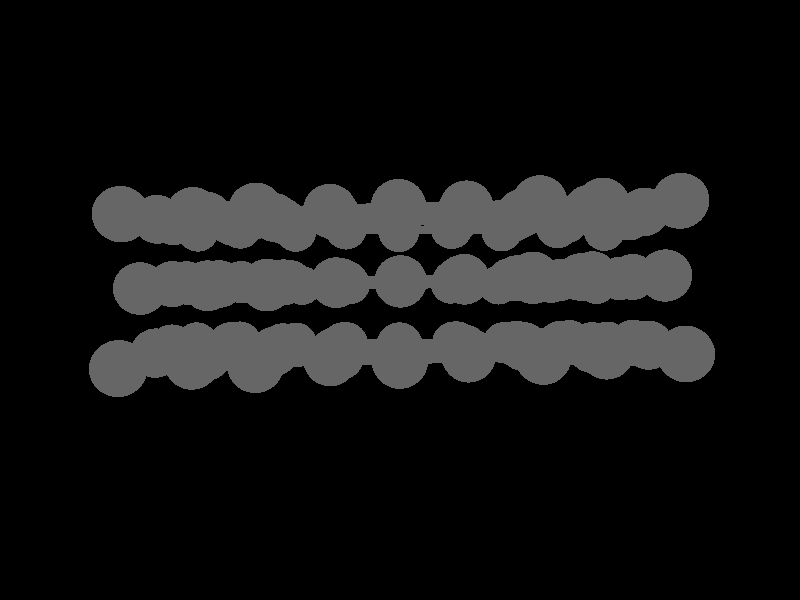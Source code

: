 global_settings {
	ambient_light rgb <0.200000002980232, 0.200000002980232, 0.200000002980232>
	max_trace_level 15
}

background { color rgb <0,0,0> }

camera {
	perspective
	location <-10.7114281421698, -32.1857450701263, -4.4086280784819>
	angle 40
	up <0.00946640890206457, -0.0987960136654503, 0.995062678822955>
	right <0.999955028218805, 0.00150577933761257, -0.00936344853753334> * 1.33333333333333
	direction <-0.000573273431731133, 0.995106567314478, 0.0988058249556669> }

light_source {
	<165.014407678064, -217.328970431343, 120.668575467608>
	color rgb <1, 1, 1>
	fade_distance 408.874651948782
	fade_power 0
	parallel
	point_at <-165.014407678064, 217.328970431343, -120.668575467608>
}

light_source {
	<-162.246406228961, 87.3338780812528, 154.030754889653>
	color rgb <0.300000011920929, 0.300000011920929, 0.300000011920929>
	fade_distance 408.874651948782
	fade_power 0
	parallel
	point_at <162.246406228961, -87.3338780812528, -154.030754889653>
}

#default {
	finish {ambient .8 diffuse 1 specular 1 roughness .005 metallic 0.5}
}

union {
cylinder {
	<-5.5845110142067, -7.91505033737839, -2.99699441317469>, 	<-5.58373001553456, -8.65484889531834, -3.06662168753287>, 0.1
	pigment { rgbt <0.400000005960464, 0.400000005960464, 0.400000005960464, 0> }
}
cylinder {
	<-5.58373001553456, -8.65484889531834, -3.06662168753287>, 	<-5.58294901686242, -9.39464745325828, -3.13624896189105>, 0.1
	pigment { rgbt <0.400000005960464, 0.400000005960464, 0.400000005960464, 0> }
}
cylinder {
	<-6.87548201021865, -5.69316894214501, -2.83370051046347>, 	<-6.87543601155143, -6.43570851919265, -2.88388799772163>, 0.1
	pigment { rgbt <0.400000005960464, 0.400000005960464, 0.400000005960464, 0> }
}
cylinder {
	<-6.87543601155143, -6.43570851919265, -2.88388799772163>, 	<-6.87539001288421, -7.17824809624028, -2.9340754849798>, 0.1
	pigment { rgbt <0.400000005960464, 0.400000005960464, 0.400000005960464, 0> }
}
cylinder {
	<-6.87548201021865, -5.69316894214501, -2.83370051046347>, 	<-7.52007000955478, -5.32330493260026, -2.81327050085572>, 0.1
	pigment { rgbt <0.400000005960464, 0.400000005960464, 0.400000005960464, 0> }
}
cylinder {
	<-7.52007000955478, -5.32330493260026, -2.81327050085572>, 	<-8.16465800889092, -4.95344092305551, -2.79284049124798>, 0.1
	pigment { rgbt <0.400000005960464, 0.400000005960464, 0.400000005960464, 0> }
}
cylinder {
	<-6.87539001288421, -7.17824809624028, -2.9340754849798>, 	<-7.51995151355415, -7.55149378651757, -2.96625302926608>, 0.1
	pigment { rgbt <0.400000005960464, 0.400000005960464, 0.400000005960464, 0> }
}
cylinder {
	<-7.51995151355415, -7.55149378651757, -2.96625302926608>, 	<-8.16451301422409, -7.92473947679486, -2.99843057355237>, 0.1
	pigment { rgbt <0.400000005960464, 0.400000005960464, 0.400000005960464, 0> }
}
cylinder {
	<-8.16451301422409, -7.92473947679486, -2.99843057355237>, 	<-8.1642680155525, -8.66484180453379, -3.07170543576537>, 0.1
	pigment { rgbt <0.400000005960464, 0.400000005960464, 0.400000005960464, 0> }
}
cylinder {
	<-8.1642680155525, -8.66484180453379, -3.07170543576537>, 	<-8.1640230168809, -9.40494413227271, -3.14498029797838>, 0.1
	pigment { rgbt <0.400000005960464, 0.400000005960464, 0.400000005960464, 0> }
}
cylinder {
	<-8.1640230168809, -9.40494413227271, -3.14498029797838>, 	<-7.51784901753788, -9.77096597043577, -3.18089884552719>, 0.1
	pigment { rgbt <0.400000005960464, 0.400000005960464, 0.400000005960464, 0> }
}
cylinder {
	<-7.51784901753788, -9.77096597043577, -3.18089884552719>, 	<-6.87167501819485, -10.1369878085988, -3.21681739307601>, 0.1
	pigment { rgbt <0.400000005960464, 0.400000005960464, 0.400000005960464, 0> }
}
cylinder {
	<-6.86816902084116, -11.6113411213862, -3.38498383993293>, 	<-6.869922019518, -10.8741644649925, -3.30090061650447>, 0.1
	pigment { rgbt <0.400000005960464, 0.400000005960464, 0.400000005960464, 0> }
}
cylinder {
	<-6.869922019518, -10.8741644649925, -3.30090061650447>, 	<-6.87167501819485, -10.1369878085988, -3.21681739307601>, 0.1
	pigment { rgbt <0.400000005960464, 0.400000005960464, 0.400000005960464, 0> }
}
cylinder {
	<-6.86816902084116, -11.6113411213862, -3.38498383993293>, 	<-7.51116502151348, -11.9859165488744, -3.43643344086108>, 0.1
	pigment { rgbt <0.400000005960464, 0.400000005960464, 0.400000005960464, 0> }
}
cylinder {
	<-7.51116502151348, -11.9859165488744, -3.43643344086108>, 	<-8.15416102218581, -12.3604919763626, -3.48788304178924>, 0.1
	pigment { rgbt <0.400000005960464, 0.400000005960464, 0.400000005960464, 0> }
}
cylinder {
	<-9.45310701023592, -5.70279068702783, -2.8302726899637>, 	<-9.45398251157052, -6.446341064966, -2.88413521110692>, 0.1
	pigment { rgbt <0.400000005960464, 0.400000005960464, 0.400000005960464, 0> }
}
cylinder {
	<-9.45398251157052, -6.446341064966, -2.88413521110692>, 	<-9.45485801290511, -7.18989144290418, -2.93799773225014>, 0.1
	pigment { rgbt <0.400000005960464, 0.400000005960464, 0.400000005960464, 0> }
}
cylinder {
	<-9.45310701023592, -5.70279068702783, -2.8302726899637>, 	<-10.0968425095714, -5.33256618022417, -2.80797738407246>, 0.1
	pigment { rgbt <0.400000005960464, 0.400000005960464, 0.400000005960464, 0> }
}
cylinder {
	<-10.0968425095714, -5.33256618022417, -2.80797738407246>, 	<-10.7405780089069, -4.96234167342051, -2.78568207818121>, 0.1
	pigment { rgbt <0.400000005960464, 0.400000005960464, 0.400000005960464, 0> }
}
cylinder {
	<-9.45485801290511, -7.18989144290418, -2.93799773225014>, 	<-10.0993990135787, -7.56515604748473, -2.97386829932085>, 0.1
	pigment { rgbt <0.400000005960464, 0.400000005960464, 0.400000005960464, 0> }
}
cylinder {
	<-10.0993990135787, -7.56515604748473, -2.97386829932085>, 	<-10.7439400142522, -7.94042065206529, -3.00973886639155>, 0.1
	pigment { rgbt <0.400000005960464, 0.400000005960464, 0.400000005960464, 0> }
}
cylinder {
	<-10.7439400142522, -7.94042065206529, -3.00973886639155>, 	<-10.7450585155821, -8.68136066331468, -3.08922467093098>, 0.1
	pigment { rgbt <0.400000005960464, 0.400000005960464, 0.400000005960464, 0> }
}
cylinder {
	<-10.7450585155821, -8.68136066331468, -3.08922467093098>, 	<-10.7461770169121, -9.42230067456407, -3.16871047547041>, 0.1
	pigment { rgbt <0.400000005960464, 0.400000005960464, 0.400000005960464, 0> }
}
cylinder {
	<-10.7461770169121, -9.42230067456407, -3.16871047547041>, 	<-10.0995270175662, -9.78673381470295, -3.20404756916446>, 0.1
	pigment { rgbt <0.400000005960464, 0.400000005960464, 0.400000005960464, 0> }
}
cylinder {
	<-10.0995270175662, -9.78673381470295, -3.20404756916446>, 	<-9.4528770182203, -10.1511669548418, -3.23938466285851>, 0.1
	pigment { rgbt <0.400000005960464, 0.400000005960464, 0.400000005960464, 0> }
}
cylinder {
	<-9.4528770182203, -10.1511669548418, -3.23938466285851>, 	<-9.45077251954385, -10.888564933632, -3.32818911312934>, 0.1
	pigment { rgbt <0.400000005960464, 0.400000005960464, 0.400000005960464, 0> }
}
cylinder {
	<-9.45077251954385, -10.888564933632, -3.32818911312934>, 	<-9.4486680208674, -11.6259629124223, -3.41699356340016>, 0.1
	pigment { rgbt <0.400000005960464, 0.400000005960464, 0.400000005960464, 0> }
}
cylinder {
	<-9.4486680208674, -11.6259629124223, -3.41699356340016>, 	<-10.091552021545, -12.0034948481242, -3.47660053778325>, 0.1
	pigment { rgbt <0.400000005960464, 0.400000005960464, 0.400000005960464, 0> }
}
cylinder {
	<-10.091552021545, -12.0034948481242, -3.47660053778325>, 	<-10.7344360222227, -12.3810267838262, -3.53620751216634>, 0.1
	pigment { rgbt <0.400000005960464, 0.400000005960464, 0.400000005960464, 0> }
}
cylinder {
	<-6.86816902084116, -11.6113411213862, -3.38498383993293>, 	<-6.22253102150426, -11.9807807223, -3.42546042255983>, 0.1
	pigment { rgbt <0.400000005960464, 0.400000005960464, 0.400000005960464, 0> }
}
cylinder {
	<-6.22253102150426, -11.9807807223, -3.42546042255983>, 	<-5.57689302216737, -12.3502203232138, -3.46593700518674>, 0.1
	pigment { rgbt <0.400000005960464, 0.400000005960464, 0.400000005960464, 0> }
}
cylinder {
	<-6.87167501819485, -10.1369878085988, -3.21681739307601>, 	<-6.22731201752863, -9.76581763092856, -3.17653317748353>, 0.1
	pigment { rgbt <0.400000005960464, 0.400000005960464, 0.400000005960464, 0> }
}
cylinder {
	<-6.22731201752863, -9.76581763092856, -3.17653317748353>, 	<-5.58294901686242, -9.39464745325828, -3.13624896189105>, 0.1
	pigment { rgbt <0.400000005960464, 0.400000005960464, 0.400000005960464, 0> }
}
cylinder {
	<-6.87539001288421, -7.17824809624028, -2.9340754849798>, 	<-6.22995051354546, -7.54664921680934, -2.96553494907724>, 0.1
	pigment { rgbt <0.400000005960464, 0.400000005960464, 0.400000005960464, 0> }
}
cylinder {
	<-6.22995051354546, -7.54664921680934, -2.96553494907724>, 	<-5.5845110142067, -7.91505033737839, -2.99699441317469>, 0.1
	pigment { rgbt <0.400000005960464, 0.400000005960464, 0.400000005960464, 0> }
}
cylinder {
	<-6.87548201021865, -5.69316894214501, -2.83370051046347>, 	<-6.23118050954839, -5.31974402261259, -2.81805845060838>, 0.1
	pigment { rgbt <0.400000005960464, 0.400000005960464, 0.400000005960464, 0> }
}
cylinder {
	<-6.23118050954839, -5.31974402261259, -2.81805845060838>, 	<-5.58687900887813, -4.94631910308017, -2.80241639075329>, 0.1
	pigment { rgbt <0.400000005960464, 0.400000005960464, 0.400000005960464, 0> }
}
cylinder {
	<-9.4486680208674, -11.6259629124223, -3.41699356340016>, 	<-8.8014145215266, -11.9932274443925, -3.4524383025947>, 0.1
	pigment { rgbt <0.400000005960464, 0.400000005960464, 0.400000005960464, 0> }
}
cylinder {
	<-8.8014145215266, -11.9932274443925, -3.4524383025947>, 	<-8.15416102218581, -12.3604919763626, -3.48788304178924>, 0.1
	pigment { rgbt <0.400000005960464, 0.400000005960464, 0.400000005960464, 0> }
}
cylinder {
	<-9.4528770182203, -10.1511669548418, -3.23938466285851>, 	<-8.8084500175506, -9.77805554355727, -3.19218248041845>, 0.1
	pigment { rgbt <0.400000005960464, 0.400000005960464, 0.400000005960464, 0> }
}
cylinder {
	<-8.8084500175506, -9.77805554355727, -3.19218248041845>, 	<-8.1640230168809, -9.40494413227271, -3.14498029797838>, 0.1
	pigment { rgbt <0.400000005960464, 0.400000005960464, 0.400000005960464, 0> }
}
cylinder {
	<-9.45485801290511, -7.18989144290418, -2.93799773225014>, 	<-8.8096855135646, -7.55731545984952, -2.96821415290126>, 0.1
	pigment { rgbt <0.400000005960464, 0.400000005960464, 0.400000005960464, 0> }
}
cylinder {
	<-8.8096855135646, -7.55731545984952, -2.96821415290126>, 	<-8.16451301422409, -7.92473947679486, -2.99843057355237>, 0.1
	pigment { rgbt <0.400000005960464, 0.400000005960464, 0.400000005960464, 0> }
}
cylinder {
	<-9.45310701023592, -5.70279068702783, -2.8302726899637>, 	<-8.80888250956342, -5.32811580504167, -2.81155659060584>, 0.1
	pigment { rgbt <0.400000005960464, 0.400000005960464, 0.400000005960464, 0> }
}
cylinder {
	<-8.80888250956342, -5.32811580504167, -2.81155659060584>, 	<-8.16465800889092, -4.95344092305551, -2.79284049124798>, 0.1
	pigment { rgbt <0.400000005960464, 0.400000005960464, 0.400000005960464, 0> }
}
cylinder {
	<-12.0269520102563, -5.71414431922988, -2.81898483738149>, 	<-12.0285470115941, -6.45950143678453, -2.87886137633343>, 0.1
	pigment { rgbt <0.400000005960464, 0.400000005960464, 0.400000005960464, 0> }
}
cylinder {
	<-12.0285470115941, -6.45950143678453, -2.87886137633343>, 	<-12.030142012932, -7.20485855433917, -2.93873791528538>, 0.1
	pigment { rgbt <0.400000005960464, 0.400000005960464, 0.400000005960464, 0> }
}
cylinder {
	<-12.0269520102563, -5.71414431922988, -2.81898483738149>, 	<-12.6728360095947, -5.34554405163393, -2.78778923254956>, 0.1
	pigment { rgbt <0.400000005960464, 0.400000005960464, 0.400000005960464, 0> }
}
cylinder {
	<-12.6728360095947, -5.34554405163393, -2.78778923254956>, 	<-13.3187200089331, -4.97694378403799, -2.75659362771763>, 0.1
	pigment { rgbt <0.400000005960464, 0.400000005960464, 0.400000005960464, 0> }
}
cylinder {
	<-12.030142012932, -7.20485855433917, -2.93873791528538>, 	<-12.6774390136025, -7.57840263904948, -2.97319133896421>, 0.1
	pigment { rgbt <0.400000005960464, 0.400000005960464, 0.400000005960464, 0> }
}
cylinder {
	<-12.6774390136025, -7.57840263904948, -2.97319133896421>, 	<-13.3247360142729, -7.9519467237598, -3.00764476264304>, 0.1
	pigment { rgbt <0.400000005960464, 0.400000005960464, 0.400000005960464, 0> }
}
cylinder {
	<-13.3247360142729, -7.9519467237598, -3.00764476264304>, 	<-13.3283945156194, -8.70213803986724, -3.09976360792248>, 0.1
	pigment { rgbt <0.400000005960464, 0.400000005960464, 0.400000005960464, 0> }
}
cylinder {
	<-13.3283945156194, -8.70213803986724, -3.09976360792248>, 	<-13.332053016966, -9.45232935597469, -3.19188245320192>, 0.1
	pigment { rgbt <0.400000005960464, 0.400000005960464, 0.400000005960464, 0> }
}
cylinder {
	<-13.332053016966, -9.45232935597469, -3.19188245320192>, 	<-12.6704488698935, -9.09215664247916, -3.23198001948093>, 0.1
	pigment { rgbt <0.400000005960464, 0.400000005960464, 0.400000005960464, 0> }
}
cylinder {
	<-12.6704488698935, -9.09215664247916, -3.23198001948093>, 	<-12.0088447228211, -8.73198392898363, -3.27207758575994>, 0.1
	pigment { rgbt <0.400000005960464, 0.400000005960464, 0.400000005960464, 0> }
}
cylinder {
	<-12.0088447228211, -8.73198392898363, -3.27207758575994>, 	<-12.0207463718696, -10.1931187526419, -3.36771702791521>, 0.1
	pigment { rgbt <0.400000005960464, 0.400000005960464, 0.400000005960464, 0> }
}
cylinder {
	<-12.0207463718696, -10.1931187526419, -3.36771702791521>, 	<-12.0326480209182, -11.6542535763003, -3.46335647007048>, 0.1
	pigment { rgbt <0.400000005960464, 0.400000005960464, 0.400000005960464, 0> }
}
cylinder {
	<-12.0326480209182, -11.6542535763003, -3.46335647007048>, 	<-12.6806380216026, -12.0355934434557, -3.52543701014425>, 0.1
	pigment { rgbt <0.400000005960464, 0.400000005960464, 0.400000005960464, 0> }
}
cylinder {
	<-12.6806380216026, -12.0355934434557, -3.52543701014425>, 	<-13.3286280222871, -12.4169333106111, -3.58751755021802>, 0.1
	pigment { rgbt <0.400000005960464, 0.400000005960464, 0.400000005960464, 0> }
}
cylinder {
	<-14.5950340103353, -5.75813703220069, -2.78024046695294>, 	<-14.5952990116129, -6.4699691978292, -2.84495681803354>, 0.1
	pigment { rgbt <0.400000005960464, 0.400000005960464, 0.400000005960464, 0> }
}
cylinder {
	<-14.5952990116129, -6.4699691978292, -2.84495681803354>, 	<-14.5955640128906, -7.18180136345772, -2.90967316911415>, 0.1
	pigment { rgbt <0.400000005960464, 0.400000005960464, 0.400000005960464, 0> }
}
cylinder {
	<-14.5950340103353, -5.75813703220069, -2.78024046695294>, 	<-15.1848825096374, -5.36935716988316, -2.75438134310697>, 0.1
	pigment { rgbt <0.400000005960464, 0.400000005960464, 0.400000005960464, 0> }
}
cylinder {
	<-15.1848825096374, -5.36935716988316, -2.75438134310697>, 	<-15.7747310089396, -4.98057730756563, -2.728522219261>, 0.1
	pigment { rgbt <0.400000005960464, 0.400000005960464, 0.400000005960464, 0> }
}
cylinder {
	<-14.5955640128906, -7.18180136345772, -2.90967316911415>, 	<-15.1793060135995, -7.57675789380687, -2.96076142117049>, 0.1
	pigment { rgbt <0.400000005960464, 0.400000005960464, 0.400000005960464, 0> }
}
cylinder {
	<-15.1793060135995, -7.57675789380687, -2.96076142117049>, 	<-15.7630480143084, -7.97171442415602, -3.01184967322682>, 0.1
	pigment { rgbt <0.400000005960464, 0.400000005960464, 0.400000005960464, 0> }
}
cylinder {
	<-15.7630480143084, -7.97171442415602, -3.01184967322682>, 	<-15.7763180156437, -8.71565120143181, -3.10972025776228>, 0.1
	pigment { rgbt <0.400000005960464, 0.400000005960464, 0.400000005960464, 0> }
}
cylinder {
	<-15.7763180156437, -8.71565120143181, -3.10972025776228>, 	<-15.789588016979, -9.45958797870761, -3.20759084229773>, 0.1
	pigment { rgbt <0.400000005960464, 0.400000005960464, 0.400000005960464, 0> }
}
cylinder {
	<-15.789588016979, -9.45958797870761, -3.20759084229773>, 	<-15.2015030176788, -9.84949786816041, -3.25628820258867>, 0.1
	pigment { rgbt <0.400000005960464, 0.400000005960464, 0.400000005960464, 0> }
}
cylinder {
	<-15.2015030176788, -9.84949786816041, -3.25628820258867>, 	<-14.6134180183787, -10.2394077576132, -3.30498556287961>, 0.1
	pigment { rgbt <0.400000005960464, 0.400000005960464, 0.400000005960464, 0> }
}
cylinder {
	<-14.6134180183787, -10.2394077576132, -3.30498556287961>, 	<-14.6141815196567, -10.9514396030813, -3.40400016715497>, 0.1
	pigment { rgbt <0.400000005960464, 0.400000005960464, 0.400000005960464, 0> }
}
cylinder {
	<-14.6141815196567, -10.9514396030813, -3.40400016715497>, 	<-14.6149450209347, -11.6634714485494, -3.50301477143033>, 0.1
	pigment { rgbt <0.400000005960464, 0.400000005960464, 0.400000005960464, 0> }
}
cylinder {
	<-14.6149450209347, -11.6634714485494, -3.50301477143033>, 	<-15.1965940216678, -12.0719031903703, -3.57046928897068>, 0.1
	pigment { rgbt <0.400000005960464, 0.400000005960464, 0.400000005960464, 0> }
}
cylinder {
	<-15.1965940216678, -12.0719031903703, -3.57046928897068>, 	<-15.7782430224009, -12.4803349321912, -3.63792380651104>, 0.1
	pigment { rgbt <0.400000005960464, 0.400000005960464, 0.400000005960464, 0> }
}
cylinder {
	<-12.0326480209182, -11.6542535763003, -3.46335647007048>, 	<-11.3835420215704, -12.0176401800632, -3.49978199111841>, 0.1
	pigment { rgbt <0.400000005960464, 0.400000005960464, 0.400000005960464, 0> }
}
cylinder {
	<-11.3835420215704, -12.0176401800632, -3.49978199111841>, 	<-10.7344360222227, -12.3810267838262, -3.53620751216634>, 0.1
	pigment { rgbt <0.400000005960464, 0.400000005960464, 0.400000005960464, 0> }
}
cylinder {
	<-12.0088447228211, -8.73198392898363, -3.27207758575994>, 	<-11.3775108698666, -9.07714230177385, -3.22039403061518>, 0.1
	pigment { rgbt <0.400000005960464, 0.400000005960464, 0.400000005960464, 0> }
}
cylinder {
	<-11.3775108698666, -9.07714230177385, -3.22039403061518>, 	<-10.7461770169121, -9.42230067456407, -3.16871047547041>, 0.1
	pigment { rgbt <0.400000005960464, 0.400000005960464, 0.400000005960464, 0> }
}
cylinder {
	<-12.030142012932, -7.20485855433917, -2.93873791528538>, 	<-11.3870410135921, -7.57263960320223, -2.97423839083846>, 0.1
	pigment { rgbt <0.400000005960464, 0.400000005960464, 0.400000005960464, 0> }
}
cylinder {
	<-11.3870410135921, -7.57263960320223, -2.97423839083846>, 	<-10.7439400142522, -7.94042065206529, -3.00973886639155>, 0.1
	pigment { rgbt <0.400000005960464, 0.400000005960464, 0.400000005960464, 0> }
}
cylinder {
	<-12.0269520102563, -5.71414431922988, -2.81898483738149>, 	<-11.3837650095816, -5.3382429963252, -2.80233345778135>, 0.1
	pigment { rgbt <0.400000005960464, 0.400000005960464, 0.400000005960464, 0> }
}
cylinder {
	<-11.3837650095816, -5.3382429963252, -2.80233345778135>, 	<-10.7405780089069, -4.96234167342051, -2.78568207818121>, 0.1
	pigment { rgbt <0.400000005960464, 0.400000005960464, 0.400000005960464, 0> }
}
cylinder {
	<-14.6149450209347, -11.6634714485494, -3.50301477143033>, 	<-13.9717865216109, -12.0402023795802, -3.54526616082418>, 0.1
	pigment { rgbt <0.400000005960464, 0.400000005960464, 0.400000005960464, 0> }
}
cylinder {
	<-13.9717865216109, -12.0402023795802, -3.54526616082418>, 	<-13.3286280222871, -12.4169333106111, -3.58751755021802>, 0.1
	pigment { rgbt <0.400000005960464, 0.400000005960464, 0.400000005960464, 0> }
}
cylinder {
	<-14.6134180183787, -10.2394077576132, -3.30498556287961>, 	<-13.9727355176723, -9.84586855679395, -3.24843400804077>, 0.1
	pigment { rgbt <0.400000005960464, 0.400000005960464, 0.400000005960464, 0> }
}
cylinder {
	<-13.9727355176723, -9.84586855679395, -3.24843400804077>, 	<-13.332053016966, -9.45232935597469, -3.19188245320192>, 0.1
	pigment { rgbt <0.400000005960464, 0.400000005960464, 0.400000005960464, 0> }
}
cylinder {
	<-14.5955640128906, -7.18180136345772, -2.90967316911415>, 	<-13.9601500135818, -7.56687404360876, -2.9586589658786>, 0.1
	pigment { rgbt <0.400000005960464, 0.400000005960464, 0.400000005960464, 0> }
}
cylinder {
	<-13.9601500135818, -7.56687404360876, -2.9586589658786>, 	<-13.3247360142729, -7.9519467237598, -3.00764476264304>, 0.1
	pigment { rgbt <0.400000005960464, 0.400000005960464, 0.400000005960464, 0> }
}
cylinder {
	<-14.5950340103353, -5.75813703220069, -2.78024046695294>, 	<-13.9568770096342, -5.36754040811934, -2.76841704733528>, 0.1
	pigment { rgbt <0.400000005960464, 0.400000005960464, 0.400000005960464, 0> }
}
cylinder {
	<-13.9568770096342, -5.36754040811934, -2.76841704733528>, 	<-13.3187200089331, -4.97694378403799, -2.75659362771763>, 0.1
	pigment { rgbt <0.400000005960464, 0.400000005960464, 0.400000005960464, 0> }
}
cylinder {
	<-5.58450001420679, -7.9150999899764, -2.997>, 	<-5.58370001553456, -8.65484998997784, -3.0666>, 0.1
	pigment { rgbt <0.400000005960464, 0.400000005960464, 0.400000005960464, 0> }
}
cylinder {
	<-5.58370001553456, -8.65484998997784, -3.0666>, 	<-5.58290001686234, -9.39459998997927, -3.1362>, 0.1
	pigment { rgbt <0.400000005960464, 0.400000005960464, 0.400000005960464, 0> }
}
cylinder {
	<-6.87550001021871, -5.69319998765919, -2.8337>, 	<-6.87545001155142, -6.43569998765928, -2.8839>, 0.1
	pigment { rgbt <0.400000005960464, 0.400000005960464, 0.400000005960464, 0> }
}
cylinder {
	<-6.87545001155142, -6.43569998765928, -2.8839>, 	<-6.87540001288413, -7.17819998765937, -2.9341>, 0.1
	pigment { rgbt <0.400000005960464, 0.400000005960464, 0.400000005960464, 0> }
}
cylinder {
	<-6.87550001021871, -5.69319998765919, -2.8337>, 	<-7.52010000955477, -5.3232999865022, -2.81325>, 0.1
	pigment { rgbt <0.400000005960464, 0.400000005960464, 0.400000005960464, 0> }
}
cylinder {
	<-7.52010000955477, -5.3232999865022, -2.81325>, 	<-8.16470000889084, -4.95339998534521, -2.7928>, 0.1
	pigment { rgbt <0.400000005960464, 0.400000005960464, 0.400000005960464, 0> }
}
cylinder {
	<-6.87550001021871, -5.69319998765919, -2.8337>, 	<-6.2312000095484, -5.31974998881564, -2.81805>, 0.1
	pigment { rgbt <0.400000005960464, 0.400000005960464, 0.400000005960464, 0> }
}
cylinder {
	<-6.2312000095484, -5.31974998881564, -2.81805>, 	<-5.5869000088781, -4.94629998997209, -2.8024>, 0.1
	pigment { rgbt <0.400000005960464, 0.400000005960464, 0.400000005960464, 0> }
}
cylinder {
	<-6.87540001288413, -7.17819998765937, -2.9341>, 	<-7.51995001355407, -7.55144998650247, -2.96625>, 0.1
	pigment { rgbt <0.400000005960464, 0.400000005960464, 0.400000005960464, 0> }
}
cylinder {
	<-7.51995001355407, -7.55144998650247, -2.96625>, 	<-8.16450001422402, -7.92469998534557, -2.9984>, 0.1
	pigment { rgbt <0.400000005960464, 0.400000005960464, 0.400000005960464, 0> }
}
cylinder {
	<-6.87540001288413, -7.17819998765937, -2.9341>, 	<-6.22995001354546, -7.54664998881789, -2.96555>, 0.1
	pigment { rgbt <0.400000005960464, 0.400000005960464, 0.400000005960464, 0> }
}
cylinder {
	<-6.22995001354546, -7.54664998881789, -2.96555>, 	<-5.58450001420679, -7.9150999899764, -2.997>, 0.1
	pigment { rgbt <0.400000005960464, 0.400000005960464, 0.400000005960464, 0> }
}
cylinder {
	<-8.16450001422402, -7.92469998534557, -2.9984>, 	<-8.16425001555242, -8.66479998534602, -3.0717>, 0.1
	pigment { rgbt <0.400000005960464, 0.400000005960464, 0.400000005960464, 0> }
}
cylinder {
	<-8.16425001555242, -8.66479998534602, -3.0717>, 	<-8.16400001688082, -9.40489998534647, -3.145>, 0.1
	pigment { rgbt <0.400000005960464, 0.400000005960464, 0.400000005960464, 0> }
}
cylinder {
	<-8.16400001688082, -9.40489998534647, -3.145>, 	<-7.51785001753785, -9.77094998650624, -3.1809>, 0.1
	pigment { rgbt <0.400000005960464, 0.400000005960464, 0.400000005960464, 0> }
}
cylinder {
	<-7.51785001753785, -9.77094998650624, -3.1809>, 	<-6.87170001819487, -10.136999987666, -3.2168>, 0.1
	pigment { rgbt <0.400000005960464, 0.400000005960464, 0.400000005960464, 0> }
}
cylinder {
	<-6.87170001819487, -10.136999987666, -3.2168>, 	<-6.2273000175286, -9.76579998882264, -3.1765>, 0.1
	pigment { rgbt <0.400000005960464, 0.400000005960464, 0.400000005960464, 0> }
}
cylinder {
	<-6.2273000175286, -9.76579998882264, -3.1765>, 	<-5.58290001686234, -9.39459998997927, -3.1362>, 0.1
	pigment { rgbt <0.400000005960464, 0.400000005960464, 0.400000005960464, 0> }
}
cylinder {
	<-6.86820002084108, -11.6112999876723, -3.385>, 	<-6.86995001951798, -10.8741499876692, -3.3009>, 0.1
	pigment { rgbt <0.400000005960464, 0.400000005960464, 0.400000005960464, 0> }
}
cylinder {
	<-6.86995001951798, -10.8741499876692, -3.3009>, 	<-6.87170001819487, -10.136999987666, -3.2168>, 0.1
	pigment { rgbt <0.400000005960464, 0.400000005960464, 0.400000005960464, 0> }
}
cylinder {
	<-6.86820002084108, -11.6112999876723, -3.385>, 	<-7.51120002151345, -11.9858999865182, -3.43645>, 0.1
	pigment { rgbt <0.400000005960464, 0.400000005960464, 0.400000005960464, 0> }
}
cylinder {
	<-7.51120002151345, -11.9858999865182, -3.43645>, 	<-8.15420002218582, -12.3604999853641, -3.4879>, 0.1
	pigment { rgbt <0.400000005960464, 0.400000005960464, 0.400000005960464, 0> }
}
cylinder {
	<-6.86820002084108, -11.6112999876723, -3.385>, 	<-6.22255002150421, -11.9807499888312, -3.42545>, 0.1
	pigment { rgbt <0.400000005960464, 0.400000005960464, 0.400000005960464, 0> }
}
cylinder {
	<-6.22255002150421, -11.9807499888312, -3.42545>, 	<-5.57690002216733, -12.35019998999, -3.4659>, 0.1
	pigment { rgbt <0.400000005960464, 0.400000005960464, 0.400000005960464, 0> }
}
cylinder {
	<-9.45310001023594, -5.70279998303266, -2.8303>, 	<-9.45400001157053, -6.44634998303105, -2.88415>, 0.1
	pigment { rgbt <0.400000005960464, 0.400000005960464, 0.400000005960464, 0> }
}
cylinder {
	<-9.45400001157053, -6.44634998303105, -2.88415>, 	<-9.45490001290513, -7.18989998302943, -2.938>, 0.1
	pigment { rgbt <0.400000005960464, 0.400000005960464, 0.400000005960464, 0> }
}
cylinder {
	<-9.45310001023594, -5.70279998303266, -2.8303>, 	<-10.0968500095714, -5.3325499818772, -2.808>, 0.1
	pigment { rgbt <0.400000005960464, 0.400000005960464, 0.400000005960464, 0> }
}
cylinder {
	<-10.0968500095714, -5.3325499818772, -2.808>, 	<-10.7406000089068, -4.96229998072173, -2.7857>, 0.1
	pigment { rgbt <0.400000005960464, 0.400000005960464, 0.400000005960464, 0> }
}
cylinder {
	<-9.45310001023594, -5.70279998303266, -2.8303>, 	<-8.80890000956339, -5.32809998418894, -2.81155>, 0.1
	pigment { rgbt <0.400000005960464, 0.400000005960464, 0.400000005960464, 0> }
}
cylinder {
	<-8.80890000956339, -5.32809998418894, -2.81155>, 	<-8.16470000889084, -4.95339998534521, -2.7928>, 0.1
	pigment { rgbt <0.400000005960464, 0.400000005960464, 0.400000005960464, 0> }
}
cylinder {
	<-9.45490001290513, -7.18989998302943, -2.938>, 	<-10.0994000135787, -7.56514998187262, -2.97385>, 0.1
	pigment { rgbt <0.400000005960464, 0.400000005960464, 0.400000005960464, 0> }
}
cylinder {
	<-10.0994000135787, -7.56514998187262, -2.97385>, 	<-10.7439000142522, -7.94039998071581, -3.0097>, 0.1
	pigment { rgbt <0.400000005960464, 0.400000005960464, 0.400000005960464, 0> }
}
cylinder {
	<-9.45490001290513, -7.18989998302943, -2.938>, 	<-8.80970001356457, -7.5572999841875, -2.9682>, 0.1
	pigment { rgbt <0.400000005960464, 0.400000005960464, 0.400000005960464, 0> }
}
cylinder {
	<-8.80970001356457, -7.5572999841875, -2.9682>, 	<-8.16450001422402, -7.92469998534557, -2.9984>, 0.1
	pigment { rgbt <0.400000005960464, 0.400000005960464, 0.400000005960464, 0> }
}
cylinder {
	<-10.7439000142522, -7.94039998071581, -3.0097>, 	<-10.7450500155821, -8.68134998071375, -3.0892>, 0.1
	pigment { rgbt <0.400000005960464, 0.400000005960464, 0.400000005960464, 0> }
}
cylinder {
	<-10.7450500155821, -8.68134998071375, -3.0892>, 	<-10.7462000169121, -9.42229998071168, -3.1687>, 0.1
	pigment { rgbt <0.400000005960464, 0.400000005960464, 0.400000005960464, 0> }
}
cylinder {
	<-10.7462000169121, -9.42229998071168, -3.1687>, 	<-10.0995500175662, -9.78674998187235, -3.20405>, 0.1
	pigment { rgbt <0.400000005960464, 0.400000005960464, 0.400000005960464, 0> }
}
cylinder {
	<-10.0995500175662, -9.78674998187235, -3.20405>, 	<-9.45290001822035, -10.151199983033, -3.2394>, 0.1
	pigment { rgbt <0.400000005960464, 0.400000005960464, 0.400000005960464, 0> }
}
cylinder {
	<-9.45290001822035, -10.151199983033, -3.2394>, 	<-9.45080001954391, -10.8885999830368, -3.3282>, 0.1
	pigment { rgbt <0.400000005960464, 0.400000005960464, 0.400000005960464, 0> }
}
cylinder {
	<-9.45080001954391, -10.8885999830368, -3.3282>, 	<-9.44870002086747, -11.6259999830406, -3.417>, 0.1
	pigment { rgbt <0.400000005960464, 0.400000005960464, 0.400000005960464, 0> }
}
cylinder {
	<-9.45290001822035, -10.151199983033, -3.2394>, 	<-8.80845001755059, -9.77804998418975, -3.1922>, 0.1
	pigment { rgbt <0.400000005960464, 0.400000005960464, 0.400000005960464, 0> }
}
cylinder {
	<-8.80845001755059, -9.77804998418975, -3.1922>, 	<-8.16400001688082, -9.40489998534647, -3.145>, 0.1
	pigment { rgbt <0.400000005960464, 0.400000005960464, 0.400000005960464, 0> }
}
cylinder {
	<-9.44870002086747, -11.6259999830406, -3.417>, 	<-10.091550021545, -12.0034999818867, -3.4766>, 0.1
	pigment { rgbt <0.400000005960464, 0.400000005960464, 0.400000005960464, 0> }
}
cylinder {
	<-10.091550021545, -12.0034999818867, -3.4766>, 	<-10.7344000222226, -12.3809999807329, -3.5362>, 0.1
	pigment { rgbt <0.400000005960464, 0.400000005960464, 0.400000005960464, 0> }
}
cylinder {
	<-9.44870002086747, -11.6259999830406, -3.417>, 	<-8.80145002152664, -11.9932499842023, -3.45245>, 0.1
	pigment { rgbt <0.400000005960464, 0.400000005960464, 0.400000005960464, 0> }
}
cylinder {
	<-8.80145002152664, -11.9932499842023, -3.45245>, 	<-8.15420002218582, -12.3604999853641, -3.4879>, 0.1
	pigment { rgbt <0.400000005960464, 0.400000005960464, 0.400000005960464, 0> }
}
cylinder {
	<-12.0270000102562, -5.71409997841278, -2.819>, 	<-12.0285500115941, -6.45949997841, -2.87885>, 0.1
	pigment { rgbt <0.400000005960464, 0.400000005960464, 0.400000005960464, 0> }
}
cylinder {
	<-12.0285500115941, -6.45949997841, -2.87885>, 	<-12.0301000129321, -7.20489997840722, -2.9387>, 0.1
	pigment { rgbt <0.400000005960464, 0.400000005960464, 0.400000005960464, 0> }
}
cylinder {
	<-12.0270000102562, -5.71409997841278, -2.819>, 	<-12.6728500095946, -5.34549997725355, -2.7878>, 0.1
	pigment { rgbt <0.400000005960464, 0.400000005960464, 0.400000005960464, 0> }
}
cylinder {
	<-12.6728500095946, -5.34549997725355, -2.7878>, 	<-13.318700008933, -4.97689997609431, -2.7566>, 0.1
	pigment { rgbt <0.400000005960464, 0.400000005960464, 0.400000005960464, 0> }
}
cylinder {
	<-12.0270000102562, -5.71409997841278, -2.819>, 	<-11.3838000095815, -5.33819997956726, -2.80235>, 0.1
	pigment { rgbt <0.400000005960464, 0.400000005960464, 0.400000005960464, 0> }
}
cylinder {
	<-11.3838000095815, -5.33819997956726, -2.80235>, 	<-10.7406000089068, -4.96229998072173, -2.7857>, 0.1
	pigment { rgbt <0.400000005960464, 0.400000005960464, 0.400000005960464, 0> }
}
cylinder {
	<-12.0301000129321, -7.20489997840722, -2.9387>, 	<-12.6774000136024, -7.57839997724538, -2.97315>, 0.1
	pigment { rgbt <0.400000005960464, 0.400000005960464, 0.400000005960464, 0> }
}
cylinder {
	<-12.6774000136024, -7.57839997724538, -2.97315>, 	<-13.3247000142728, -7.95189997608354, -3.0076>, 0.1
	pigment { rgbt <0.400000005960464, 0.400000005960464, 0.400000005960464, 0> }
}
cylinder {
	<-12.0301000129321, -7.20489997840722, -2.9387>, 	<-11.3870000135921, -7.57264997956151, -2.9742>, 0.1
	pigment { rgbt <0.400000005960464, 0.400000005960464, 0.400000005960464, 0> }
}
cylinder {
	<-11.3870000135921, -7.57264997956151, -2.9742>, 	<-10.7439000142522, -7.94039998071581, -3.0097>, 0.1
	pigment { rgbt <0.400000005960464, 0.400000005960464, 0.400000005960464, 0> }
}
cylinder {
	<-13.3247000142728, -7.95189997608354, -3.0076>, 	<-13.3284000156194, -8.7020999760769, -3.09975>, 0.1
	pigment { rgbt <0.400000005960464, 0.400000005960464, 0.400000005960464, 0> }
}
cylinder {
	<-13.3284000156194, -8.7020999760769, -3.09975>, 	<-13.3321000169659, -9.45229997607026, -3.1919>, 0.1
	pigment { rgbt <0.400000005960464, 0.400000005960464, 0.400000005960464, 0> }
}
cylinder {
	<-13.3321000169659, -9.45229997607026, -3.1919>, 	<-12.6833500176145, -9.8136499772347, -3.232>, 0.1
	pigment { rgbt <0.400000005960464, 0.400000005960464, 0.400000005960464, 0> }
}
cylinder {
	<-12.6833500176145, -9.8136499772347, -3.232>, 	<-12.0346000182631, -10.1749999783991, -3.2721>, 0.1
	pigment { rgbt <0.400000005960464, 0.400000005960464, 0.400000005960464, 0> }
}
cylinder {
	<-12.0346000182631, -10.1749999783991, -3.2721>, 	<-12.0336000195907, -10.9146499784009, -3.36775>, 0.1
	pigment { rgbt <0.400000005960464, 0.400000005960464, 0.400000005960464, 0> }
}
cylinder {
	<-12.0336000195907, -10.9146499784009, -3.36775>, 	<-12.0326000209183, -11.6542999784027, -3.4634>, 0.1
	pigment { rgbt <0.400000005960464, 0.400000005960464, 0.400000005960464, 0> }
}
cylinder {
	<-12.0346000182631, -10.1749999783991, -3.2721>, 	<-11.3904000175876, -9.79864997955541, -3.2204>, 0.1
	pigment { rgbt <0.400000005960464, 0.400000005960464, 0.400000005960464, 0> }
}
cylinder {
	<-11.3904000175876, -9.79864997955541, -3.2204>, 	<-10.7462000169121, -9.42229998071168, -3.1687>, 0.1
	pigment { rgbt <0.400000005960464, 0.400000005960464, 0.400000005960464, 0> }
}
cylinder {
	<-12.0326000209183, -11.6542999784027, -3.4634>, 	<-12.6806000216027, -12.0355999772396, -3.52545>, 0.1
	pigment { rgbt <0.400000005960464, 0.400000005960464, 0.400000005960464, 0> }
}
cylinder {
	<-12.6806000216027, -12.0355999772396, -3.52545>, 	<-13.3286000222871, -12.4168999760765, -3.5875>, 0.1
	pigment { rgbt <0.400000005960464, 0.400000005960464, 0.400000005960464, 0> }
}
cylinder {
	<-12.0326000209183, -11.6542999784027, -3.4634>, 	<-11.3835000215704, -12.0176499795678, -3.4998>, 0.1
	pigment { rgbt <0.400000005960464, 0.400000005960464, 0.400000005960464, 0> }
}
cylinder {
	<-11.3835000215704, -12.0176499795678, -3.4998>, 	<-10.7344000222226, -12.3809999807329, -3.5362>, 0.1
	pigment { rgbt <0.400000005960464, 0.400000005960464, 0.400000005960464, 0> }
}
cylinder {
	<-14.5950000103352, -5.75809997380349, -2.7802>, 	<-14.5953000116129, -6.46994997380295, -2.84495>, 0.1
	pigment { rgbt <0.400000005960464, 0.400000005960464, 0.400000005960464, 0> }
}
cylinder {
	<-14.5953000116129, -6.46994997380295, -2.84495>, 	<-14.5956000128906, -7.18179997380241, -2.9097>, 0.1
	pigment { rgbt <0.400000005960464, 0.400000005960464, 0.400000005960464, 0> }
}
cylinder {
	<-14.5950000103352, -5.75809997380349, -2.7802>, 	<-15.1848500096374, -5.36934997274477, -2.75435>, 0.1
	pigment { rgbt <0.400000005960464, 0.400000005960464, 0.400000005960464, 0> }
}
cylinder {
	<-15.1848500096374, -5.36934997274477, -2.75435>, 	<-15.7747000089397, -4.98059997168605, -2.7285>, 0.1
	pigment { rgbt <0.400000005960464, 0.400000005960464, 0.400000005960464, 0> }
}
cylinder {
	<-14.5950000103352, -5.75809997380349, -2.7802>, 	<-13.9568500096341, -5.3674999749489, -2.7684>, 0.1
	pigment { rgbt <0.400000005960464, 0.400000005960464, 0.400000005960464, 0> }
}
cylinder {
	<-13.9568500096341, -5.3674999749489, -2.7684>, 	<-13.318700008933, -4.97689997609431, -2.7566>, 0.1
	pigment { rgbt <0.400000005960464, 0.400000005960464, 0.400000005960464, 0> }
}
cylinder {
	<-14.5956000128906, -7.18179997380241, -2.9097>, 	<-15.1793000135995, -7.57674997275473, -2.96075>, 0.1
	pigment { rgbt <0.400000005960464, 0.400000005960464, 0.400000005960464, 0> }
}
cylinder {
	<-15.1793000135995, -7.57674997275473, -2.96075>, 	<-15.7630000143084, -7.97169997170705, -3.0118>, 0.1
	pigment { rgbt <0.400000005960464, 0.400000005960464, 0.400000005960464, 0> }
}
cylinder {
	<-14.5956000128906, -7.18179997380241, -2.9097>, 	<-13.9601500135817, -7.56684997494298, -2.95865>, 0.1
	pigment { rgbt <0.400000005960464, 0.400000005960464, 0.400000005960464, 0> }
}
cylinder {
	<-13.9601500135817, -7.56684997494298, -2.95865>, 	<-13.3247000142728, -7.95189997608354, -3.0076>, 0.1
	pigment { rgbt <0.400000005960464, 0.400000005960464, 0.400000005960464, 0> }
}
cylinder {
	<-15.7630000143084, -7.97169997170705, -3.0118>, 	<-15.7763000156437, -8.71564997168318, -3.1097>, 0.1
	pigment { rgbt <0.400000005960464, 0.400000005960464, 0.400000005960464, 0> }
}
cylinder {
	<-15.7763000156437, -8.71564997168318, -3.1097>, 	<-15.789600016979, -9.4595999716593, -3.2076>, 0.1
	pigment { rgbt <0.400000005960464, 0.400000005960464, 0.400000005960464, 0> }
}
cylinder {
	<-15.789600016979, -9.4595999716593, -3.2076>, 	<-15.2015000176788, -9.84949997271488, -3.2563>, 0.1
	pigment { rgbt <0.400000005960464, 0.400000005960464, 0.400000005960464, 0> }
}
cylinder {
	<-15.2015000176788, -9.84949997271488, -3.2563>, 	<-14.6134000183787, -10.2393999737705, -3.305>, 0.1
	pigment { rgbt <0.400000005960464, 0.400000005960464, 0.400000005960464, 0> }
}
cylinder {
	<-14.6134000183787, -10.2393999737705, -3.305>, 	<-14.6141500196567, -10.9514499737691, -3.404>, 0.1
	pigment { rgbt <0.400000005960464, 0.400000005960464, 0.400000005960464, 0> }
}
cylinder {
	<-14.6141500196567, -10.9514499737691, -3.404>, 	<-14.6149000209348, -11.6634999737678, -3.503>, 0.1
	pigment { rgbt <0.400000005960464, 0.400000005960464, 0.400000005960464, 0> }
}
cylinder {
	<-14.6134000183787, -10.2393999737705, -3.305>, 	<-13.9727500176723, -9.84584997492036, -3.24845>, 0.1
	pigment { rgbt <0.400000005960464, 0.400000005960464, 0.400000005960464, 0> }
}
cylinder {
	<-13.9727500176723, -9.84584997492036, -3.24845>, 	<-13.3321000169659, -9.45229997607026, -3.1919>, 0.1
	pigment { rgbt <0.400000005960464, 0.400000005960464, 0.400000005960464, 0> }
}
cylinder {
	<-14.6149000209348, -11.6634999737678, -3.503>, 	<-15.1965500216678, -12.0718999727238, -3.57045>, 0.1
	pigment { rgbt <0.400000005960464, 0.400000005960464, 0.400000005960464, 0> }
}
cylinder {
	<-15.1965500216678, -12.0718999727238, -3.57045>, 	<-15.7782000224009, -12.4802999716798, -3.6379>, 0.1
	pigment { rgbt <0.400000005960464, 0.400000005960464, 0.400000005960464, 0> }
}
cylinder {
	<-14.6149000209348, -11.6634999737678, -3.503>, 	<-13.9717500216109, -12.0401999749222, -3.54525>, 0.1
	pigment { rgbt <0.400000005960464, 0.400000005960464, 0.400000005960464, 0> }
}
cylinder {
	<-13.9717500216109, -12.0401999749222, -3.54525>, 	<-13.3286000222871, -12.4168999760765, -3.5875>, 0.1
	pigment { rgbt <0.400000005960464, 0.400000005960464, 0.400000005960464, 0> }
}
cylinder {
	<-5.55873171876476, -6.47207559779407, -1.397>, 	<-5.55793172009254, -7.21182559779551, -1.4666>, 0.1
	pigment { rgbt <0.400000005960464, 0.400000005960464, 0.400000005960464, 0> }
}
cylinder {
	<-5.55793172009254, -7.21182559779551, -1.4666>, 	<-5.55713172142031, -7.95157559779695, -1.5362>, 0.1
	pigment { rgbt <0.400000005960464, 0.400000005960464, 0.400000005960464, 0> }
}
cylinder {
	<-6.84973171477668, -4.25017559547686, -1.2337>, 	<-6.8496817161094, -4.99267559547695, -1.2839>, 0.1
	pigment { rgbt <0.400000005960464, 0.400000005960464, 0.400000005960464, 0> }
}
cylinder {
	<-6.8496817161094, -4.99267559547695, -1.2839>, 	<-6.84963171744211, -5.73517559547704, -1.3341>, 0.1
	pigment { rgbt <0.400000005960464, 0.400000005960464, 0.400000005960464, 0> }
}
cylinder {
	<-6.84973171477668, -4.25017559547686, -1.2337>, 	<-7.49433171411275, -3.88027559431987, -1.21325>, 0.1
	pigment { rgbt <0.400000005960464, 0.400000005960464, 0.400000005960464, 0> }
}
cylinder {
	<-7.49433171411275, -3.88027559431987, -1.21325>, 	<-8.13893171344882, -3.51037559316288, -1.1928>, 0.1
	pigment { rgbt <0.400000005960464, 0.400000005960464, 0.400000005960464, 0> }
}
cylinder {
	<-6.84973171477668, -4.25017559547686, -1.2337>, 	<-6.20543171410638, -3.87672559663331, -1.21805>, 0.1
	pigment { rgbt <0.400000005960464, 0.400000005960464, 0.400000005960464, 0> }
}
cylinder {
	<-6.20543171410638, -3.87672559663331, -1.21805>, 	<-5.56113171343608, -3.50327559778976, -1.2024>, 0.1
	pigment { rgbt <0.400000005960464, 0.400000005960464, 0.400000005960464, 0> }
}
cylinder {
	<-6.84963171744211, -5.73517559547704, -1.3341>, 	<-7.49418171811205, -6.10842559432014, -1.36625>, 0.1
	pigment { rgbt <0.400000005960464, 0.400000005960464, 0.400000005960464, 0> }
}
cylinder {
	<-7.49418171811205, -6.10842559432014, -1.36625>, 	<-8.138731718782, -6.48167559316324, -1.3984>, 0.1
	pigment { rgbt <0.400000005960464, 0.400000005960464, 0.400000005960464, 0> }
}
cylinder {
	<-6.84963171744211, -5.73517559547704, -1.3341>, 	<-6.20418171810344, -6.10362559663556, -1.36555>, 0.1
	pigment { rgbt <0.400000005960464, 0.400000005960464, 0.400000005960464, 0> }
}
cylinder {
	<-6.20418171810344, -6.10362559663556, -1.36555>, 	<-5.55873171876476, -6.47207559779407, -1.397>, 0.1
	pigment { rgbt <0.400000005960464, 0.400000005960464, 0.400000005960464, 0> }
}
cylinder {
	<-8.138731718782, -6.48167559316324, -1.3984>, 	<-8.1384817201104, -7.22177559316369, -1.4717>, 0.1
	pigment { rgbt <0.400000005960464, 0.400000005960464, 0.400000005960464, 0> }
}
cylinder {
	<-8.1384817201104, -7.22177559316369, -1.4717>, 	<-8.1382317214388, -7.96187559316414, -1.545>, 0.1
	pigment { rgbt <0.400000005960464, 0.400000005960464, 0.400000005960464, 0> }
}
cylinder {
	<-8.1382317214388, -7.96187559316414, -1.545>, 	<-7.49208172209582, -8.32792559432391, -1.5809>, 0.1
	pigment { rgbt <0.400000005960464, 0.400000005960464, 0.400000005960464, 0> }
}
cylinder {
	<-7.49208172209582, -8.32792559432391, -1.5809>, 	<-6.84593172275285, -8.69397559548368, -1.6168>, 0.1
	pigment { rgbt <0.400000005960464, 0.400000005960464, 0.400000005960464, 0> }
}
cylinder {
	<-6.84593172275285, -8.69397559548368, -1.6168>, 	<-6.20153172208658, -8.32277559664032, -1.5765>, 0.1
	pigment { rgbt <0.400000005960464, 0.400000005960464, 0.400000005960464, 0> }
}
cylinder {
	<-6.20153172208658, -8.32277559664032, -1.5765>, 	<-5.55713172142031, -7.95157559779695, -1.5362>, 0.1
	pigment { rgbt <0.400000005960464, 0.400000005960464, 0.400000005960464, 0> }
}
cylinder {
	<-6.84243172539906, -10.16827559549, -1.785>, 	<-6.84418172407595, -9.43112559548682, -1.7009>, 0.1
	pigment { rgbt <0.400000005960464, 0.400000005960464, 0.400000005960464, 0> }
}
cylinder {
	<-6.84418172407595, -9.43112559548682, -1.7009>, 	<-6.84593172275285, -8.69397559548368, -1.6168>, 0.1
	pigment { rgbt <0.400000005960464, 0.400000005960464, 0.400000005960464, 0> }
}
cylinder {
	<-6.84243172539906, -10.16827559549, -1.785>, 	<-7.48543172607143, -10.5428755943358, -1.83645>, 0.1
	pigment { rgbt <0.400000005960464, 0.400000005960464, 0.400000005960464, 0> }
}
cylinder {
	<-7.48543172607143, -10.5428755943358, -1.83645>, 	<-8.1284317267438, -10.9174755931817, -1.8879>, 0.1
	pigment { rgbt <0.400000005960464, 0.400000005960464, 0.400000005960464, 0> }
}
cylinder {
	<-6.84243172539906, -10.16827559549, -1.785>, 	<-6.19678172606219, -10.5377255966488, -1.82545>, 0.1
	pigment { rgbt <0.400000005960464, 0.400000005960464, 0.400000005960464, 0> }
}
cylinder {
	<-6.19678172606219, -10.5377255966488, -1.82545>, 	<-5.55113172672531, -10.9071755978077, -1.8659>, 0.1
	pigment { rgbt <0.400000005960464, 0.400000005960464, 0.400000005960464, 0> }
}
cylinder {
	<-9.42733171479392, -4.25977559085034, -1.2303>, 	<-9.42823171612851, -5.00332559084872, -1.28415>, 0.1
	pigment { rgbt <0.400000005960464, 0.400000005960464, 0.400000005960464, 0> }
}
cylinder {
	<-9.42823171612851, -5.00332559084872, -1.28415>, 	<-9.42913171746311, -5.7468755908471, -1.338>, 0.1
	pigment { rgbt <0.400000005960464, 0.400000005960464, 0.400000005960464, 0> }
}
cylinder {
	<-9.42733171479392, -4.25977559085034, -1.2303>, 	<-10.0710817141294, -3.88952558969487, -1.208>, 0.1
	pigment { rgbt <0.400000005960464, 0.400000005960464, 0.400000005960464, 0> }
}
cylinder {
	<-10.0710817141294, -3.88952558969487, -1.208>, 	<-10.7148317134648, -3.51927558853941, -1.1857>, 0.1
	pigment { rgbt <0.400000005960464, 0.400000005960464, 0.400000005960464, 0> }
}
cylinder {
	<-9.42733171479392, -4.25977559085034, -1.2303>, 	<-8.78313171412137, -3.88507559200661, -1.21155>, 0.1
	pigment { rgbt <0.400000005960464, 0.400000005960464, 0.400000005960464, 0> }
}
cylinder {
	<-8.78313171412137, -3.88507559200661, -1.21155>, 	<-8.13893171344882, -3.51037559316288, -1.1928>, 0.1
	pigment { rgbt <0.400000005960464, 0.400000005960464, 0.400000005960464, 0> }
}
cylinder {
	<-9.42913171746311, -5.7468755908471, -1.338>, 	<-10.0736317181366, -6.1221255896903, -1.37385>, 0.1
	pigment { rgbt <0.400000005960464, 0.400000005960464, 0.400000005960464, 0> }
}
cylinder {
	<-10.0736317181366, -6.1221255896903, -1.37385>, 	<-10.7181317188102, -6.49737558853348, -1.4097>, 0.1
	pigment { rgbt <0.400000005960464, 0.400000005960464, 0.400000005960464, 0> }
}
cylinder {
	<-9.42913171746311, -5.7468755908471, -1.338>, 	<-8.78393171812255, -6.11427559200517, -1.3682>, 0.1
	pigment { rgbt <0.400000005960464, 0.400000005960464, 0.400000005960464, 0> }
}
cylinder {
	<-8.78393171812255, -6.11427559200517, -1.3682>, 	<-8.138731718782, -6.48167559316324, -1.3984>, 0.1
	pigment { rgbt <0.400000005960464, 0.400000005960464, 0.400000005960464, 0> }
}
cylinder {
	<-10.7181317188102, -6.49737558853348, -1.4097>, 	<-10.7192817201401, -7.23832558853142, -1.4892>, 0.1
	pigment { rgbt <0.400000005960464, 0.400000005960464, 0.400000005960464, 0> }
}
cylinder {
	<-10.7192817201401, -7.23832558853142, -1.4892>, 	<-10.72043172147, -7.97927558852936, -1.5687>, 0.1
	pigment { rgbt <0.400000005960464, 0.400000005960464, 0.400000005960464, 0> }
}
cylinder {
	<-10.72043172147, -7.97927558852936, -1.5687>, 	<-10.0737817221242, -8.34372558969003, -1.60405>, 0.1
	pigment { rgbt <0.400000005960464, 0.400000005960464, 0.400000005960464, 0> }
}
cylinder {
	<-10.0737817221242, -8.34372558969003, -1.60405>, 	<-9.42713172277833, -8.7081755908507, -1.6394>, 0.1
	pigment { rgbt <0.400000005960464, 0.400000005960464, 0.400000005960464, 0> }
}
cylinder {
	<-9.42713172277833, -8.7081755908507, -1.6394>, 	<-9.42503172410189, -9.44557559085446, -1.7282>, 0.1
	pigment { rgbt <0.400000005960464, 0.400000005960464, 0.400000005960464, 0> }
}
cylinder {
	<-9.42503172410189, -9.44557559085446, -1.7282>, 	<-9.42293172542545, -10.1829755908582, -1.817>, 0.1
	pigment { rgbt <0.400000005960464, 0.400000005960464, 0.400000005960464, 0> }
}
cylinder {
	<-9.42713172277833, -8.7081755908507, -1.6394>, 	<-8.78268172210857, -8.33502559200742, -1.5922>, 0.1
	pigment { rgbt <0.400000005960464, 0.400000005960464, 0.400000005960464, 0> }
}
cylinder {
	<-8.78268172210857, -8.33502559200742, -1.5922>, 	<-8.1382317214388, -7.96187559316414, -1.545>, 0.1
	pigment { rgbt <0.400000005960464, 0.400000005960464, 0.400000005960464, 0> }
}
cylinder {
	<-9.42293172542545, -10.1829755908582, -1.817>, 	<-10.065781726103, -10.5604755897044, -1.8766>, 0.1
	pigment { rgbt <0.400000005960464, 0.400000005960464, 0.400000005960464, 0> }
}
cylinder {
	<-10.065781726103, -10.5604755897044, -1.8766>, 	<-10.7086317267806, -10.9379755885505, -1.9362>, 0.1
	pigment { rgbt <0.400000005960464, 0.400000005960464, 0.400000005960464, 0> }
}
cylinder {
	<-9.42293172542545, -10.1829755908582, -1.817>, 	<-8.77568172608462, -10.55022559202, -1.85245>, 0.1
	pigment { rgbt <0.400000005960464, 0.400000005960464, 0.400000005960464, 0> }
}
cylinder {
	<-8.77568172608462, -10.55022559202, -1.85245>, 	<-8.1284317267438, -10.9174755931817, -1.8879>, 0.1
	pigment { rgbt <0.400000005960464, 0.400000005960464, 0.400000005960464, 0> }
}
cylinder {
	<-12.0012317148142, -4.27107558623045, -1.219>, 	<-12.0027817161521, -5.01647558622767, -1.27885>, 0.1
	pigment { rgbt <0.400000005960464, 0.400000005960464, 0.400000005960464, 0> }
}
cylinder {
	<-12.0027817161521, -5.01647558622767, -1.27885>, 	<-12.00433171749, -5.76187558622489, -1.3387>, 0.1
	pigment { rgbt <0.400000005960464, 0.400000005960464, 0.400000005960464, 0> }
}
cylinder {
	<-12.0012317148142, -4.27107558623045, -1.219>, 	<-12.6470817141526, -3.90247558507122, -1.1878>, 0.1
	pigment { rgbt <0.400000005960464, 0.400000005960464, 0.400000005960464, 0> }
}
cylinder {
	<-12.6470817141526, -3.90247558507122, -1.1878>, 	<-13.292931713491, -3.53387558391198, -1.1566>, 0.1
	pigment { rgbt <0.400000005960464, 0.400000005960464, 0.400000005960464, 0> }
}
cylinder {
	<-12.0012317148142, -4.27107558623045, -1.219>, 	<-11.3580317141395, -3.89517558738493, -1.20235>, 0.1
	pigment { rgbt <0.400000005960464, 0.400000005960464, 0.400000005960464, 0> }
}
cylinder {
	<-11.3580317141395, -3.89517558738493, -1.20235>, 	<-10.7148317134648, -3.51927558853941, -1.1857>, 0.1
	pigment { rgbt <0.400000005960464, 0.400000005960464, 0.400000005960464, 0> }
}
cylinder {
	<-12.00433171749, -5.76187558622489, -1.3387>, 	<-12.6516317181604, -6.13537558506305, -1.37315>, 0.1
	pigment { rgbt <0.400000005960464, 0.400000005960464, 0.400000005960464, 0> }
}
cylinder {
	<-12.6516317181604, -6.13537558506305, -1.37315>, 	<-13.2989317188308, -6.50887558390122, -1.4076>, 0.1
	pigment { rgbt <0.400000005960464, 0.400000005960464, 0.400000005960464, 0> }
}
cylinder {
	<-12.00433171749, -5.76187558622489, -1.3387>, 	<-11.3612317181501, -6.12962558737919, -1.3742>, 0.1
	pigment { rgbt <0.400000005960464, 0.400000005960464, 0.400000005960464, 0> }
}
cylinder {
	<-11.3612317181501, -6.12962558737919, -1.3742>, 	<-10.7181317188102, -6.49737558853348, -1.4097>, 0.1
	pigment { rgbt <0.400000005960464, 0.400000005960464, 0.400000005960464, 0> }
}
cylinder {
	<-13.2989317188308, -6.50887558390122, -1.4076>, 	<-13.3026317201774, -7.25907558389457, -1.49975>, 0.1
	pigment { rgbt <0.400000005960464, 0.400000005960464, 0.400000005960464, 0> }
}
cylinder {
	<-13.3026317201774, -7.25907558389457, -1.49975>, 	<-13.3063317215239, -8.00927558388793, -1.5919>, 0.1
	pigment { rgbt <0.400000005960464, 0.400000005960464, 0.400000005960464, 0> }
}
cylinder {
	<-13.3063317215239, -8.00927558388793, -1.5919>, 	<-12.6575817221725, -8.37062558505237, -1.632>, 0.1
	pigment { rgbt <0.400000005960464, 0.400000005960464, 0.400000005960464, 0> }
}
cylinder {
	<-12.6575817221725, -8.37062558505237, -1.632>, 	<-12.0088317228211, -8.73197558621681, -1.6721>, 0.1
	pigment { rgbt <0.400000005960464, 0.400000005960464, 0.400000005960464, 0> }
}
cylinder {
	<-12.0088317228211, -8.73197558621681, -1.6721>, 	<-12.0078317241486, -9.47162558621861, -1.76775>, 0.1
	pigment { rgbt <0.400000005960464, 0.400000005960464, 0.400000005960464, 0> }
}
cylinder {
	<-12.0078317241486, -9.47162558621861, -1.76775>, 	<-12.0068317254762, -10.2112755862204, -1.8634>, 0.1
	pigment { rgbt <0.400000005960464, 0.400000005960464, 0.400000005960464, 0> }
}
cylinder {
	<-12.0088317228211, -8.73197558621681, -1.6721>, 	<-11.3646317221455, -8.35562558737308, -1.6204>, 0.1
	pigment { rgbt <0.400000005960464, 0.400000005960464, 0.400000005960464, 0> }
}
cylinder {
	<-11.3646317221455, -8.35562558737308, -1.6204>, 	<-10.72043172147, -7.97927558852936, -1.5687>, 0.1
	pigment { rgbt <0.400000005960464, 0.400000005960464, 0.400000005960464, 0> }
}
cylinder {
	<-12.0068317254762, -10.2112755862204, -1.8634>, 	<-12.6548317261606, -10.5925755850573, -1.92545>, 0.1
	pigment { rgbt <0.400000005960464, 0.400000005960464, 0.400000005960464, 0> }
}
cylinder {
	<-12.6548317261606, -10.5925755850573, -1.92545>, 	<-13.302831726845, -10.9738755838942, -1.9875>, 0.1
	pigment { rgbt <0.400000005960464, 0.400000005960464, 0.400000005960464, 0> }
}
cylinder {
	<-12.0068317254762, -10.2112755862204, -1.8634>, 	<-11.3577317261284, -10.5746255873855, -1.8998>, 0.1
	pigment { rgbt <0.400000005960464, 0.400000005960464, 0.400000005960464, 0> }
}
cylinder {
	<-11.3577317261284, -10.5746255873855, -1.8998>, 	<-10.7086317267806, -10.9379755885505, -1.9362>, 0.1
	pigment { rgbt <0.400000005960464, 0.400000005960464, 0.400000005960464, 0> }
}
cylinder {
	<-14.5692317148932, -4.31507558162116, -1.1802>, 	<-14.5695317161709, -5.02692558162062, -1.24495>, 0.1
	pigment { rgbt <0.400000005960464, 0.400000005960464, 0.400000005960464, 0> }
}
cylinder {
	<-14.5695317161709, -5.02692558162062, -1.24495>, 	<-14.5698317174486, -5.73877558162008, -1.3097>, 0.1
	pigment { rgbt <0.400000005960464, 0.400000005960464, 0.400000005960464, 0> }
}
cylinder {
	<-14.5692317148932, -4.31507558162116, -1.1802>, 	<-15.1590817141954, -3.92632558056244, -1.15435>, 0.1
	pigment { rgbt <0.400000005960464, 0.400000005960464, 0.400000005960464, 0> }
}
cylinder {
	<-15.1590817141954, -3.92632558056244, -1.15435>, 	<-15.7489317134976, -3.53757557950372, -1.1285>, 0.1
	pigment { rgbt <0.400000005960464, 0.400000005960464, 0.400000005960464, 0> }
}
cylinder {
	<-14.5692317148932, -4.31507558162116, -1.1802>, 	<-13.9310817141921, -3.92447558276657, -1.1684>, 0.1
	pigment { rgbt <0.400000005960464, 0.400000005960464, 0.400000005960464, 0> }
}
cylinder {
	<-13.9310817141921, -3.92447558276657, -1.1684>, 	<-13.292931713491, -3.53387558391198, -1.1566>, 0.1
	pigment { rgbt <0.400000005960464, 0.400000005960464, 0.400000005960464, 0> }
}
cylinder {
	<-14.5698317174486, -5.73877558162008, -1.3097>, 	<-15.1535317181575, -6.1337255805724, -1.36075>, 0.1
	pigment { rgbt <0.400000005960464, 0.400000005960464, 0.400000005960464, 0> }
}
cylinder {
	<-15.1535317181575, -6.1337255805724, -1.36075>, 	<-15.7372317188664, -6.52867557952472, -1.4118>, 0.1
	pigment { rgbt <0.400000005960464, 0.400000005960464, 0.400000005960464, 0> }
}
cylinder {
	<-14.5698317174486, -5.73877558162008, -1.3097>, 	<-13.9343817181397, -6.12382558276065, -1.35865>, 0.1
	pigment { rgbt <0.400000005960464, 0.400000005960464, 0.400000005960464, 0> }
}
cylinder {
	<-13.9343817181397, -6.12382558276065, -1.35865>, 	<-13.2989317188308, -6.50887558390122, -1.4076>, 0.1
	pigment { rgbt <0.400000005960464, 0.400000005960464, 0.400000005960464, 0> }
}
cylinder {
	<-15.7372317188664, -6.52867557952472, -1.4118>, 	<-15.7505317202017, -7.27262557950085, -1.5097>, 0.1
	pigment { rgbt <0.400000005960464, 0.400000005960464, 0.400000005960464, 0> }
}
cylinder {
	<-15.7505317202017, -7.27262557950085, -1.5097>, 	<-15.763831721537, -8.01657557947697, -1.6076>, 0.1
	pigment { rgbt <0.400000005960464, 0.400000005960464, 0.400000005960464, 0> }
}
cylinder {
	<-15.763831721537, -8.01657557947697, -1.6076>, 	<-15.1757317222368, -8.40647558053255, -1.6563>, 0.1
	pigment { rgbt <0.400000005960464, 0.400000005960464, 0.400000005960464, 0> }
}
cylinder {
	<-15.1757317222368, -8.40647558053255, -1.6563>, 	<-14.5876317229366, -8.79637558158813, -1.705>, 0.1
	pigment { rgbt <0.400000005960464, 0.400000005960464, 0.400000005960464, 0> }
}
cylinder {
	<-14.5876317229366, -8.79637558158813, -1.705>, 	<-14.5883817242147, -9.50842558158678, -1.804>, 0.1
	pigment { rgbt <0.400000005960464, 0.400000005960464, 0.400000005960464, 0> }
}
cylinder {
	<-14.5883817242147, -9.50842558158678, -1.804>, 	<-14.5891317254928, -10.2204755815854, -1.903>, 0.1
	pigment { rgbt <0.400000005960464, 0.400000005960464, 0.400000005960464, 0> }
}
cylinder {
	<-14.5876317229366, -8.79637558158813, -1.705>, 	<-13.9469817222303, -8.40282558273803, -1.64845>, 0.1
	pigment { rgbt <0.400000005960464, 0.400000005960464, 0.400000005960464, 0> }
}
cylinder {
	<-13.9469817222303, -8.40282558273803, -1.64845>, 	<-13.3063317215239, -8.00927558388793, -1.5919>, 0.1
	pigment { rgbt <0.400000005960464, 0.400000005960464, 0.400000005960464, 0> }
}
cylinder {
	<-14.5891317254928, -10.2204755815854, -1.903>, 	<-15.1707817262258, -10.6288755805414, -1.97045>, 0.1
	pigment { rgbt <0.400000005960464, 0.400000005960464, 0.400000005960464, 0> }
}
cylinder {
	<-15.1707817262258, -10.6288755805414, -1.97045>, 	<-15.7524317269588, -11.0372755794974, -2.0379>, 0.1
	pigment { rgbt <0.400000005960464, 0.400000005960464, 0.400000005960464, 0> }
}
cylinder {
	<-14.5891317254928, -10.2204755815854, -1.903>, 	<-13.9459817261689, -10.5971755827398, -1.94525>, 0.1
	pigment { rgbt <0.400000005960464, 0.400000005960464, 0.400000005960464, 0> }
}
cylinder {
	<-13.9459817261689, -10.5971755827398, -1.94525>, 	<-13.302831726845, -10.9738755838942, -1.9875>, 0.1
	pigment { rgbt <0.400000005960464, 0.400000005960464, 0.400000005960464, 0> }
}
cylinder {
	<-5.58450001420679, -7.9150999899764, -0.197>, 	<-5.58370001553456, -8.65484998997784, -0.2666>, 0.1
	pigment { rgbt <0.400000005960464, 0.400000005960464, 0.400000005960464, 0> }
}
cylinder {
	<-5.58370001553456, -8.65484998997784, -0.2666>, 	<-5.58290001686234, -9.39459998997927, -0.3362>, 0.1
	pigment { rgbt <0.400000005960464, 0.400000005960464, 0.400000005960464, 0> }
}
cylinder {
	<-6.87550001021871, -5.69319998765919, -0.0336999999999995>, 	<-6.87545001155142, -6.43569998765928, -0.0838999999999995>, 0.1
	pigment { rgbt <0.400000005960464, 0.400000005960464, 0.400000005960464, 0> }
}
cylinder {
	<-6.87545001155142, -6.43569998765928, -0.0838999999999995>, 	<-6.87540001288413, -7.17819998765937, -0.1341>, 0.1
	pigment { rgbt <0.400000005960464, 0.400000005960464, 0.400000005960464, 0> }
}
cylinder {
	<-6.87550001021871, -5.69319998765919, -0.0336999999999995>, 	<-7.52010000955477, -5.3232999865022, -0.0132499999999997>, 0.1
	pigment { rgbt <0.400000005960464, 0.400000005960464, 0.400000005960464, 0> }
}
cylinder {
	<-7.52010000955477, -5.3232999865022, -0.0132499999999997>, 	<-8.16470000889084, -4.95339998534521, 0.00720000000000004>, 0.1
	pigment { rgbt <0.400000005960464, 0.400000005960464, 0.400000005960464, 0> }
}
cylinder {
	<-6.87550001021871, -5.69319998765919, -0.0336999999999995>, 	<-6.2312000095484, -5.31974998881564, -0.0180499999999995>, 0.1
	pigment { rgbt <0.400000005960464, 0.400000005960464, 0.400000005960464, 0> }
}
cylinder {
	<-6.2312000095484, -5.31974998881564, -0.0180499999999995>, 	<-5.5869000088781, -4.94629998997209, -0.00239999999999957>, 0.1
	pigment { rgbt <0.400000005960464, 0.400000005960464, 0.400000005960464, 0> }
}
cylinder {
	<-6.87540001288413, -7.17819998765937, -0.1341>, 	<-7.51995001355407, -7.55144998650247, -0.16625>, 0.1
	pigment { rgbt <0.400000005960464, 0.400000005960464, 0.400000005960464, 0> }
}
cylinder {
	<-7.51995001355407, -7.55144998650247, -0.16625>, 	<-8.16450001422402, -7.92469998534557, -0.1984>, 0.1
	pigment { rgbt <0.400000005960464, 0.400000005960464, 0.400000005960464, 0> }
}
cylinder {
	<-6.87540001288413, -7.17819998765937, -0.1341>, 	<-6.22995001354546, -7.54664998881789, -0.16555>, 0.1
	pigment { rgbt <0.400000005960464, 0.400000005960464, 0.400000005960464, 0> }
}
cylinder {
	<-6.22995001354546, -7.54664998881789, -0.16555>, 	<-5.58450001420679, -7.9150999899764, -0.197>, 0.1
	pigment { rgbt <0.400000005960464, 0.400000005960464, 0.400000005960464, 0> }
}
cylinder {
	<-8.16450001422402, -7.92469998534557, -0.1984>, 	<-8.16425001555242, -8.66479998534602, -0.2717>, 0.1
	pigment { rgbt <0.400000005960464, 0.400000005960464, 0.400000005960464, 0> }
}
cylinder {
	<-8.16425001555242, -8.66479998534602, -0.2717>, 	<-8.16400001688082, -9.40489998534647, -0.344999999999999>, 0.1
	pigment { rgbt <0.400000005960464, 0.400000005960464, 0.400000005960464, 0> }
}
cylinder {
	<-8.16400001688082, -9.40489998534647, -0.344999999999999>, 	<-7.51785001753785, -9.77094998650624, -0.380899999999999>, 0.1
	pigment { rgbt <0.400000005960464, 0.400000005960464, 0.400000005960464, 0> }
}
cylinder {
	<-7.51785001753785, -9.77094998650624, -0.380899999999999>, 	<-6.87170001819487, -10.136999987666, -0.416799999999999>, 0.1
	pigment { rgbt <0.400000005960464, 0.400000005960464, 0.400000005960464, 0> }
}
cylinder {
	<-6.87170001819487, -10.136999987666, -0.416799999999999>, 	<-6.2273000175286, -9.76579998882264, -0.376499999999999>, 0.1
	pigment { rgbt <0.400000005960464, 0.400000005960464, 0.400000005960464, 0> }
}
cylinder {
	<-6.2273000175286, -9.76579998882264, -0.376499999999999>, 	<-5.58290001686234, -9.39459998997927, -0.3362>, 0.1
	pigment { rgbt <0.400000005960464, 0.400000005960464, 0.400000005960464, 0> }
}
cylinder {
	<-6.86820002084108, -11.6112999876723, -0.584999999999999>, 	<-6.86995001951798, -10.8741499876692, -0.500899999999999>, 0.1
	pigment { rgbt <0.400000005960464, 0.400000005960464, 0.400000005960464, 0> }
}
cylinder {
	<-6.86995001951798, -10.8741499876692, -0.500899999999999>, 	<-6.87170001819487, -10.136999987666, -0.416799999999999>, 0.1
	pigment { rgbt <0.400000005960464, 0.400000005960464, 0.400000005960464, 0> }
}
cylinder {
	<-6.86820002084108, -11.6112999876723, -0.584999999999999>, 	<-7.51120002151345, -11.9858999865182, -0.636449999999999>, 0.1
	pigment { rgbt <0.400000005960464, 0.400000005960464, 0.400000005960464, 0> }
}
cylinder {
	<-7.51120002151345, -11.9858999865182, -0.636449999999999>, 	<-8.15420002218582, -12.3604999853641, -0.687899999999999>, 0.1
	pigment { rgbt <0.400000005960464, 0.400000005960464, 0.400000005960464, 0> }
}
cylinder {
	<-6.86820002084108, -11.6112999876723, -0.584999999999999>, 	<-6.22255002150421, -11.9807499888312, -0.625449999999999>, 0.1
	pigment { rgbt <0.400000005960464, 0.400000005960464, 0.400000005960464, 0> }
}
cylinder {
	<-6.22255002150421, -11.9807499888312, -0.625449999999999>, 	<-5.57690002216733, -12.35019998999, -0.665899999999999>, 0.1
	pigment { rgbt <0.400000005960464, 0.400000005960464, 0.400000005960464, 0> }
}
cylinder {
	<-9.45310001023594, -5.70279998303266, -0.0302999999999994>, 	<-9.45400001157053, -6.44634998303105, -0.0841499999999996>, 0.1
	pigment { rgbt <0.400000005960464, 0.400000005960464, 0.400000005960464, 0> }
}
cylinder {
	<-9.45400001157053, -6.44634998303105, -0.0841499999999996>, 	<-9.45490001290513, -7.18989998302943, -0.138>, 0.1
	pigment { rgbt <0.400000005960464, 0.400000005960464, 0.400000005960464, 0> }
}
cylinder {
	<-9.45310001023594, -5.70279998303266, -0.0302999999999994>, 	<-10.0968500095714, -5.3325499818772, -0.00799999999999951>, 0.1
	pigment { rgbt <0.400000005960464, 0.400000005960464, 0.400000005960464, 0> }
}
cylinder {
	<-10.0968500095714, -5.3325499818772, -0.00799999999999951>, 	<-10.7406000089068, -4.96229998072173, 0.0143000000000004>, 0.1
	pigment { rgbt <0.400000005960464, 0.400000005960464, 0.400000005960464, 0> }
}
cylinder {
	<-9.45310001023594, -5.70279998303266, -0.0302999999999994>, 	<-8.80890000956339, -5.32809998418894, -0.0115499999999997>, 0.1
	pigment { rgbt <0.400000005960464, 0.400000005960464, 0.400000005960464, 0> }
}
cylinder {
	<-8.80890000956339, -5.32809998418894, -0.0115499999999997>, 	<-8.16470000889084, -4.95339998534521, 0.00720000000000004>, 0.1
	pigment { rgbt <0.400000005960464, 0.400000005960464, 0.400000005960464, 0> }
}
cylinder {
	<-9.45490001290513, -7.18989998302943, -0.138>, 	<-10.0994000135787, -7.56514998187262, -0.17385>, 0.1
	pigment { rgbt <0.400000005960464, 0.400000005960464, 0.400000005960464, 0> }
}
cylinder {
	<-10.0994000135787, -7.56514998187262, -0.17385>, 	<-10.7439000142522, -7.94039998071581, -0.209699999999999>, 0.1
	pigment { rgbt <0.400000005960464, 0.400000005960464, 0.400000005960464, 0> }
}
cylinder {
	<-9.45490001290513, -7.18989998302943, -0.138>, 	<-8.80970001356457, -7.5572999841875, -0.1682>, 0.1
	pigment { rgbt <0.400000005960464, 0.400000005960464, 0.400000005960464, 0> }
}
cylinder {
	<-8.80970001356457, -7.5572999841875, -0.1682>, 	<-8.16450001422402, -7.92469998534557, -0.1984>, 0.1
	pigment { rgbt <0.400000005960464, 0.400000005960464, 0.400000005960464, 0> }
}
cylinder {
	<-10.7439000142522, -7.94039998071581, -0.209699999999999>, 	<-10.7450500155821, -8.68134998071375, -0.289199999999999>, 0.1
	pigment { rgbt <0.400000005960464, 0.400000005960464, 0.400000005960464, 0> }
}
cylinder {
	<-10.7450500155821, -8.68134998071375, -0.289199999999999>, 	<-10.7462000169121, -9.42229998071168, -0.368699999999999>, 0.1
	pigment { rgbt <0.400000005960464, 0.400000005960464, 0.400000005960464, 0> }
}
cylinder {
	<-10.7462000169121, -9.42229998071168, -0.368699999999999>, 	<-10.0995500175662, -9.78674998187235, -0.404049999999999>, 0.1
	pigment { rgbt <0.400000005960464, 0.400000005960464, 0.400000005960464, 0> }
}
cylinder {
	<-10.0995500175662, -9.78674998187235, -0.404049999999999>, 	<-9.45290001822035, -10.151199983033, -0.439399999999999>, 0.1
	pigment { rgbt <0.400000005960464, 0.400000005960464, 0.400000005960464, 0> }
}
cylinder {
	<-9.45290001822035, -10.151199983033, -0.439399999999999>, 	<-9.45080001954391, -10.8885999830368, -0.528199999999999>, 0.1
	pigment { rgbt <0.400000005960464, 0.400000005960464, 0.400000005960464, 0> }
}
cylinder {
	<-9.45080001954391, -10.8885999830368, -0.528199999999999>, 	<-9.44870002086747, -11.6259999830406, -0.616999999999999>, 0.1
	pigment { rgbt <0.400000005960464, 0.400000005960464, 0.400000005960464, 0> }
}
cylinder {
	<-9.45290001822035, -10.151199983033, -0.439399999999999>, 	<-8.80845001755059, -9.77804998418975, -0.392199999999999>, 0.1
	pigment { rgbt <0.400000005960464, 0.400000005960464, 0.400000005960464, 0> }
}
cylinder {
	<-8.80845001755059, -9.77804998418975, -0.392199999999999>, 	<-8.16400001688082, -9.40489998534647, -0.344999999999999>, 0.1
	pigment { rgbt <0.400000005960464, 0.400000005960464, 0.400000005960464, 0> }
}
cylinder {
	<-9.44870002086747, -11.6259999830406, -0.616999999999999>, 	<-10.091550021545, -12.0034999818867, -0.676599999999999>, 0.1
	pigment { rgbt <0.400000005960464, 0.400000005960464, 0.400000005960464, 0> }
}
cylinder {
	<-10.091550021545, -12.0034999818867, -0.676599999999999>, 	<-10.7344000222226, -12.3809999807329, -0.736199999999999>, 0.1
	pigment { rgbt <0.400000005960464, 0.400000005960464, 0.400000005960464, 0> }
}
cylinder {
	<-9.44870002086747, -11.6259999830406, -0.616999999999999>, 	<-8.80145002152664, -11.9932499842023, -0.652449999999999>, 0.1
	pigment { rgbt <0.400000005960464, 0.400000005960464, 0.400000005960464, 0> }
}
cylinder {
	<-8.80145002152664, -11.9932499842023, -0.652449999999999>, 	<-8.15420002218582, -12.3604999853641, -0.687899999999999>, 0.1
	pigment { rgbt <0.400000005960464, 0.400000005960464, 0.400000005960464, 0> }
}
cylinder {
	<-12.0270000102562, -5.71409997841278, -0.0189999999999995>, 	<-12.0285500115941, -6.45949997841, -0.0788499999999995>, 0.1
	pigment { rgbt <0.400000005960464, 0.400000005960464, 0.400000005960464, 0> }
}
cylinder {
	<-12.0285500115941, -6.45949997841, -0.0788499999999995>, 	<-12.0301000129321, -7.20489997840722, -0.138699999999999>, 0.1
	pigment { rgbt <0.400000005960464, 0.400000005960464, 0.400000005960464, 0> }
}
cylinder {
	<-12.0270000102562, -5.71409997841278, -0.0189999999999995>, 	<-12.6728500095946, -5.34549997725355, 0.0122000000000003>, 0.1
	pigment { rgbt <0.400000005960464, 0.400000005960464, 0.400000005960464, 0> }
}
cylinder {
	<-12.6728500095946, -5.34549997725355, 0.0122000000000003>, 	<-13.318700008933, -4.97689997609431, 0.0434>, 0.1
	pigment { rgbt <0.400000005960464, 0.400000005960464, 0.400000005960464, 0> }
}
cylinder {
	<-12.0270000102562, -5.71409997841278, -0.0189999999999995>, 	<-11.3838000095815, -5.33819997956726, -0.00234999999999957>, 0.1
	pigment { rgbt <0.400000005960464, 0.400000005960464, 0.400000005960464, 0> }
}
cylinder {
	<-11.3838000095815, -5.33819997956726, -0.00234999999999957>, 	<-10.7406000089068, -4.96229998072173, 0.0143000000000004>, 0.1
	pigment { rgbt <0.400000005960464, 0.400000005960464, 0.400000005960464, 0> }
}
cylinder {
	<-12.0301000129321, -7.20489997840722, -0.138699999999999>, 	<-12.6774000136024, -7.57839997724538, -0.173149999999999>, 0.1
	pigment { rgbt <0.400000005960464, 0.400000005960464, 0.400000005960464, 0> }
}
cylinder {
	<-12.6774000136024, -7.57839997724538, -0.173149999999999>, 	<-13.3247000142728, -7.95189997608354, -0.207599999999999>, 0.1
	pigment { rgbt <0.400000005960464, 0.400000005960464, 0.400000005960464, 0> }
}
cylinder {
	<-12.0301000129321, -7.20489997840722, -0.138699999999999>, 	<-11.3870000135921, -7.57264997956151, -0.174199999999999>, 0.1
	pigment { rgbt <0.400000005960464, 0.400000005960464, 0.400000005960464, 0> }
}
cylinder {
	<-11.3870000135921, -7.57264997956151, -0.174199999999999>, 	<-10.7439000142522, -7.94039998071581, -0.209699999999999>, 0.1
	pigment { rgbt <0.400000005960464, 0.400000005960464, 0.400000005960464, 0> }
}
cylinder {
	<-13.3247000142728, -7.95189997608354, -0.207599999999999>, 	<-13.3284000156194, -8.7020999760769, -0.299749999999999>, 0.1
	pigment { rgbt <0.400000005960464, 0.400000005960464, 0.400000005960464, 0> }
}
cylinder {
	<-13.3284000156194, -8.7020999760769, -0.299749999999999>, 	<-13.3321000169659, -9.45229997607026, -0.391899999999999>, 0.1
	pigment { rgbt <0.400000005960464, 0.400000005960464, 0.400000005960464, 0> }
}
cylinder {
	<-13.3321000169659, -9.45229997607026, -0.391899999999999>, 	<-12.6833500176145, -9.8136499772347, -0.431999999999999>, 0.1
	pigment { rgbt <0.400000005960464, 0.400000005960464, 0.400000005960464, 0> }
}
cylinder {
	<-12.6833500176145, -9.8136499772347, -0.431999999999999>, 	<-12.0346000182631, -10.1749999783991, -0.472099999999999>, 0.1
	pigment { rgbt <0.400000005960464, 0.400000005960464, 0.400000005960464, 0> }
}
cylinder {
	<-12.0346000182631, -10.1749999783991, -0.472099999999999>, 	<-12.0336000195907, -10.9146499784009, -0.567749999999999>, 0.1
	pigment { rgbt <0.400000005960464, 0.400000005960464, 0.400000005960464, 0> }
}
cylinder {
	<-12.0336000195907, -10.9146499784009, -0.567749999999999>, 	<-12.0326000209183, -11.6542999784027, -0.663399999999999>, 0.1
	pigment { rgbt <0.400000005960464, 0.400000005960464, 0.400000005960464, 0> }
}
cylinder {
	<-12.0346000182631, -10.1749999783991, -0.472099999999999>, 	<-11.3904000175876, -9.79864997955541, -0.420399999999999>, 0.1
	pigment { rgbt <0.400000005960464, 0.400000005960464, 0.400000005960464, 0> }
}
cylinder {
	<-11.3904000175876, -9.79864997955541, -0.420399999999999>, 	<-10.7462000169121, -9.42229998071168, -0.368699999999999>, 0.1
	pigment { rgbt <0.400000005960464, 0.400000005960464, 0.400000005960464, 0> }
}
cylinder {
	<-12.0326000209183, -11.6542999784027, -0.663399999999999>, 	<-12.6806000216027, -12.0355999772396, -0.725449999999999>, 0.1
	pigment { rgbt <0.400000005960464, 0.400000005960464, 0.400000005960464, 0> }
}
cylinder {
	<-12.6806000216027, -12.0355999772396, -0.725449999999999>, 	<-13.3286000222871, -12.4168999760765, -0.787499999999999>, 0.1
	pigment { rgbt <0.400000005960464, 0.400000005960464, 0.400000005960464, 0> }
}
cylinder {
	<-12.0326000209183, -11.6542999784027, -0.663399999999999>, 	<-11.3835000215704, -12.0176499795678, -0.699799999999999>, 0.1
	pigment { rgbt <0.400000005960464, 0.400000005960464, 0.400000005960464, 0> }
}
cylinder {
	<-11.3835000215704, -12.0176499795678, -0.699799999999999>, 	<-10.7344000222226, -12.3809999807329, -0.736199999999999>, 0.1
	pigment { rgbt <0.400000005960464, 0.400000005960464, 0.400000005960464, 0> }
}
cylinder {
	<-14.5950000103352, -5.75809997380349, 0.0198000000000004>, 	<-14.5953000116129, -6.46994997380295, -0.0449499999999996>, 0.1
	pigment { rgbt <0.400000005960464, 0.400000005960464, 0.400000005960464, 0> }
}
cylinder {
	<-14.5953000116129, -6.46994997380295, -0.0449499999999996>, 	<-14.5956000128906, -7.18179997380241, -0.1097>, 0.1
	pigment { rgbt <0.400000005960464, 0.400000005960464, 0.400000005960464, 0> }
}
cylinder {
	<-14.5950000103352, -5.75809997380349, 0.0198000000000004>, 	<-15.1848500096374, -5.36934997274477, 0.0456500000000004>, 0.1
	pigment { rgbt <0.400000005960464, 0.400000005960464, 0.400000005960464, 0> }
}
cylinder {
	<-15.1848500096374, -5.36934997274477, 0.0456500000000004>, 	<-15.7747000089397, -4.98059997168605, 0.0715000000000003>, 0.1
	pigment { rgbt <0.400000005960464, 0.400000005960464, 0.400000005960464, 0> }
}
cylinder {
	<-14.5950000103352, -5.75809997380349, 0.0198000000000004>, 	<-13.9568500096341, -5.3674999749489, 0.0316000000000002>, 0.1
	pigment { rgbt <0.400000005960464, 0.400000005960464, 0.400000005960464, 0> }
}
cylinder {
	<-13.9568500096341, -5.3674999749489, 0.0316000000000002>, 	<-13.318700008933, -4.97689997609431, 0.0434>, 0.1
	pigment { rgbt <0.400000005960464, 0.400000005960464, 0.400000005960464, 0> }
}
cylinder {
	<-14.5956000128906, -7.18179997380241, -0.1097>, 	<-15.1793000135995, -7.57674997275473, -0.16075>, 0.1
	pigment { rgbt <0.400000005960464, 0.400000005960464, 0.400000005960464, 0> }
}
cylinder {
	<-15.1793000135995, -7.57674997275473, -0.16075>, 	<-15.7630000143084, -7.97169997170705, -0.211799999999999>, 0.1
	pigment { rgbt <0.400000005960464, 0.400000005960464, 0.400000005960464, 0> }
}
cylinder {
	<-14.5956000128906, -7.18179997380241, -0.1097>, 	<-13.9601500135817, -7.56684997494298, -0.15865>, 0.1
	pigment { rgbt <0.400000005960464, 0.400000005960464, 0.400000005960464, 0> }
}
cylinder {
	<-13.9601500135817, -7.56684997494298, -0.15865>, 	<-13.3247000142728, -7.95189997608354, -0.207599999999999>, 0.1
	pigment { rgbt <0.400000005960464, 0.400000005960464, 0.400000005960464, 0> }
}
cylinder {
	<-15.7630000143084, -7.97169997170705, -0.211799999999999>, 	<-15.7763000156437, -8.71564997168318, -0.309699999999999>, 0.1
	pigment { rgbt <0.400000005960464, 0.400000005960464, 0.400000005960464, 0> }
}
cylinder {
	<-15.7763000156437, -8.71564997168318, -0.309699999999999>, 	<-15.789600016979, -9.4595999716593, -0.407599999999999>, 0.1
	pigment { rgbt <0.400000005960464, 0.400000005960464, 0.400000005960464, 0> }
}
cylinder {
	<-15.789600016979, -9.4595999716593, -0.407599999999999>, 	<-15.2015000176788, -9.84949997271488, -0.456299999999999>, 0.1
	pigment { rgbt <0.400000005960464, 0.400000005960464, 0.400000005960464, 0> }
}
cylinder {
	<-15.2015000176788, -9.84949997271488, -0.456299999999999>, 	<-14.6134000183787, -10.2393999737705, -0.504999999999999>, 0.1
	pigment { rgbt <0.400000005960464, 0.400000005960464, 0.400000005960464, 0> }
}
cylinder {
	<-14.6134000183787, -10.2393999737705, -0.504999999999999>, 	<-14.6141500196567, -10.9514499737691, -0.603999999999999>, 0.1
	pigment { rgbt <0.400000005960464, 0.400000005960464, 0.400000005960464, 0> }
}
cylinder {
	<-14.6141500196567, -10.9514499737691, -0.603999999999999>, 	<-14.6149000209348, -11.6634999737678, -0.702999999999999>, 0.1
	pigment { rgbt <0.400000005960464, 0.400000005960464, 0.400000005960464, 0> }
}
cylinder {
	<-14.6134000183787, -10.2393999737705, -0.504999999999999>, 	<-13.9727500176723, -9.84584997492036, -0.448449999999999>, 0.1
	pigment { rgbt <0.400000005960464, 0.400000005960464, 0.400000005960464, 0> }
}
cylinder {
	<-13.9727500176723, -9.84584997492036, -0.448449999999999>, 	<-13.3321000169659, -9.45229997607026, -0.391899999999999>, 0.1
	pigment { rgbt <0.400000005960464, 0.400000005960464, 0.400000005960464, 0> }
}
cylinder {
	<-14.6149000209348, -11.6634999737678, -0.702999999999999>, 	<-15.1965500216678, -12.0718999727238, -0.770449999999999>, 0.1
	pigment { rgbt <0.400000005960464, 0.400000005960464, 0.400000005960464, 0> }
}
cylinder {
	<-15.1965500216678, -12.0718999727238, -0.770449999999999>, 	<-15.7782000224009, -12.4802999716798, -0.837899999999999>, 0.1
	pigment { rgbt <0.400000005960464, 0.400000005960464, 0.400000005960464, 0> }
}
cylinder {
	<-14.6149000209348, -11.6634999737678, -0.702999999999999>, 	<-13.9717500216109, -12.0401999749222, -0.745249999999999>, 0.1
	pigment { rgbt <0.400000005960464, 0.400000005960464, 0.400000005960464, 0> }
}
cylinder {
	<-13.9717500216109, -12.0401999749222, -0.745249999999999>, 	<-13.3286000222871, -12.4168999760765, -0.787499999999999>, 0.1
	pigment { rgbt <0.400000005960464, 0.400000005960464, 0.400000005960464, 0> }
}
sphere {
	<-5.5845110142067, -7.91505033737839, -2.99699441317469>, 0.51
	pigment { rgbt <0.400000005960464, 0.400000005960464, 0.400000005960464,0> }
}
sphere {
	<-5.58294901686242, -9.39464745325828, -3.13624896189105>, 0.51
	pigment { rgbt <0.400000005960464, 0.400000005960464, 0.400000005960464,0> }
}
sphere {
	<-5.57689302216737, -12.3502203232138, -3.46593700518674>, 0.51
	pigment { rgbt <0.400000005960464, 0.400000005960464, 0.400000005960464,0> }
}
sphere {
	<-5.58687900887813, -4.94631910308017, -2.80241639075329>, 0.51
	pigment { rgbt <0.400000005960464, 0.400000005960464, 0.400000005960464,0> }
}
sphere {
	<-8.16465800889092, -4.95344092305551, -2.79284049124798>, 0.51
	pigment { rgbt <0.400000005960464, 0.400000005960464, 0.400000005960464,0> }
}
sphere {
	<-6.87548201021865, -5.69316894214501, -2.83370051046347>, 0.51
	pigment { rgbt <0.400000005960464, 0.400000005960464, 0.400000005960464,0> }
}
sphere {
	<-6.87539001288421, -7.17824809624028, -2.9340754849798>, 0.51
	pigment { rgbt <0.400000005960464, 0.400000005960464, 0.400000005960464,0> }
}
sphere {
	<-8.16451301422409, -7.92473947679486, -2.99843057355237>, 0.51
	pigment { rgbt <0.400000005960464, 0.400000005960464, 0.400000005960464,0> }
}
sphere {
	<-8.1640230168809, -9.40494413227271, -3.14498029797838>, 0.51
	pigment { rgbt <0.400000005960464, 0.400000005960464, 0.400000005960464,0> }
}
sphere {
	<-6.87167501819485, -10.1369878085988, -3.21681739307601>, 0.51
	pigment { rgbt <0.400000005960464, 0.400000005960464, 0.400000005960464,0> }
}
sphere {
	<-6.86816902084116, -11.6113411213862, -3.38498383993293>, 0.51
	pigment { rgbt <0.400000005960464, 0.400000005960464, 0.400000005960464,0> }
}
sphere {
	<-8.15416102218581, -12.3604919763626, -3.48788304178924>, 0.51
	pigment { rgbt <0.400000005960464, 0.400000005960464, 0.400000005960464,0> }
}
sphere {
	<-10.7405780089069, -4.96234167342051, -2.78568207818121>, 0.51
	pigment { rgbt <0.400000005960464, 0.400000005960464, 0.400000005960464,0> }
}
sphere {
	<-9.45310701023592, -5.70279068702783, -2.8302726899637>, 0.51
	pigment { rgbt <0.400000005960464, 0.400000005960464, 0.400000005960464,0> }
}
sphere {
	<-9.45485801290511, -7.18989144290418, -2.93799773225014>, 0.51
	pigment { rgbt <0.400000005960464, 0.400000005960464, 0.400000005960464,0> }
}
sphere {
	<-10.7439400142522, -7.94042065206529, -3.00973886639155>, 0.51
	pigment { rgbt <0.400000005960464, 0.400000005960464, 0.400000005960464,0> }
}
sphere {
	<-10.7461770169121, -9.42230067456407, -3.16871047547041>, 0.51
	pigment { rgbt <0.400000005960464, 0.400000005960464, 0.400000005960464,0> }
}
sphere {
	<-9.4528770182203, -10.1511669548418, -3.23938466285851>, 0.51
	pigment { rgbt <0.400000005960464, 0.400000005960464, 0.400000005960464,0> }
}
sphere {
	<-9.4486680208674, -11.6259629124223, -3.41699356340016>, 0.51
	pigment { rgbt <0.400000005960464, 0.400000005960464, 0.400000005960464,0> }
}
sphere {
	<-10.7344360222227, -12.3810267838262, -3.53620751216634>, 0.51
	pigment { rgbt <0.400000005960464, 0.400000005960464, 0.400000005960464,0> }
}
sphere {
	<-13.3187200089331, -4.97694378403799, -2.75659362771763>, 0.51
	pigment { rgbt <0.400000005960464, 0.400000005960464, 0.400000005960464,0> }
}
sphere {
	<-12.0269520102563, -5.71414431922988, -2.81898483738149>, 0.51
	pigment { rgbt <0.400000005960464, 0.400000005960464, 0.400000005960464,0> }
}
sphere {
	<-12.030142012932, -7.20485855433917, -2.93873791528538>, 0.51
	pigment { rgbt <0.400000005960464, 0.400000005960464, 0.400000005960464,0> }
}
sphere {
	<-13.3247360142729, -7.9519467237598, -3.00764476264304>, 0.51
	pigment { rgbt <0.400000005960464, 0.400000005960464, 0.400000005960464,0> }
}
sphere {
	<-13.332053016966, -9.45232935597469, -3.19188245320192>, 0.51
	pigment { rgbt <0.400000005960464, 0.400000005960464, 0.400000005960464,0> }
}
sphere {
	<-12.0088447228211, -8.73198392898363, -3.27207758575994>, 0.51
	pigment { rgbt <0.400000005960464, 0.400000005960464, 0.400000005960464,0> }
}
sphere {
	<-12.0326480209182, -11.6542535763003, -3.46335647007048>, 0.51
	pigment { rgbt <0.400000005960464, 0.400000005960464, 0.400000005960464,0> }
}
sphere {
	<-13.3286280222871, -12.4169333106111, -3.58751755021802>, 0.51
	pigment { rgbt <0.400000005960464, 0.400000005960464, 0.400000005960464,0> }
}
sphere {
	<-15.7747310089396, -4.98057730756563, -2.728522219261>, 0.51
	pigment { rgbt <0.400000005960464, 0.400000005960464, 0.400000005960464,0> }
}
sphere {
	<-14.5950340103353, -5.75813703220069, -2.78024046695294>, 0.51
	pigment { rgbt <0.400000005960464, 0.400000005960464, 0.400000005960464,0> }
}
sphere {
	<-14.5955640128906, -7.18180136345772, -2.90967316911415>, 0.51
	pigment { rgbt <0.400000005960464, 0.400000005960464, 0.400000005960464,0> }
}
sphere {
	<-15.7630480143084, -7.97171442415602, -3.01184967322682>, 0.51
	pigment { rgbt <0.400000005960464, 0.400000005960464, 0.400000005960464,0> }
}
sphere {
	<-15.789588016979, -9.45958797870761, -3.20759084229773>, 0.51
	pigment { rgbt <0.400000005960464, 0.400000005960464, 0.400000005960464,0> }
}
sphere {
	<-14.6134180183787, -10.2394077576132, -3.30498556287961>, 0.51
	pigment { rgbt <0.400000005960464, 0.400000005960464, 0.400000005960464,0> }
}
sphere {
	<-14.6149450209347, -11.6634714485494, -3.50301477143033>, 0.51
	pigment { rgbt <0.400000005960464, 0.400000005960464, 0.400000005960464,0> }
}
sphere {
	<-15.7782430224009, -12.4803349321912, -3.63792380651104>, 0.51
	pigment { rgbt <0.400000005960464, 0.400000005960464, 0.400000005960464,0> }
}
sphere {
	<-5.58450001420679, -7.9150999899764, -2.997>, 0.51
	pigment { rgbt <0.400000005960464, 0.400000005960464, 0.400000005960464,0> }
}
sphere {
	<-5.58290001686234, -9.39459998997927, -3.1362>, 0.51
	pigment { rgbt <0.400000005960464, 0.400000005960464, 0.400000005960464,0> }
}
sphere {
	<-5.57690002216733, -12.35019998999, -3.4659>, 0.51
	pigment { rgbt <0.400000005960464, 0.400000005960464, 0.400000005960464,0> }
}
sphere {
	<-5.5869000088781, -4.94629998997209, -2.8024>, 0.51
	pigment { rgbt <0.400000005960464, 0.400000005960464, 0.400000005960464,0> }
}
sphere {
	<-8.16470000889084, -4.95339998534521, -2.7928>, 0.51
	pigment { rgbt <0.400000005960464, 0.400000005960464, 0.400000005960464,0> }
}
sphere {
	<-6.87550001021871, -5.69319998765919, -2.8337>, 0.51
	pigment { rgbt <0.400000005960464, 0.400000005960464, 0.400000005960464,0> }
}
sphere {
	<-6.87540001288413, -7.17819998765937, -2.9341>, 0.51
	pigment { rgbt <0.400000005960464, 0.400000005960464, 0.400000005960464,0> }
}
sphere {
	<-8.16450001422402, -7.92469998534557, -2.9984>, 0.51
	pigment { rgbt <0.400000005960464, 0.400000005960464, 0.400000005960464,0> }
}
sphere {
	<-8.16400001688082, -9.40489998534647, -3.145>, 0.51
	pigment { rgbt <0.400000005960464, 0.400000005960464, 0.400000005960464,0> }
}
sphere {
	<-6.87170001819487, -10.136999987666, -3.2168>, 0.51
	pigment { rgbt <0.400000005960464, 0.400000005960464, 0.400000005960464,0> }
}
sphere {
	<-6.86820002084108, -11.6112999876723, -3.385>, 0.51
	pigment { rgbt <0.400000005960464, 0.400000005960464, 0.400000005960464,0> }
}
sphere {
	<-8.15420002218582, -12.3604999853641, -3.4879>, 0.51
	pigment { rgbt <0.400000005960464, 0.400000005960464, 0.400000005960464,0> }
}
sphere {
	<-10.7406000089068, -4.96229998072173, -2.7857>, 0.51
	pigment { rgbt <0.400000005960464, 0.400000005960464, 0.400000005960464,0> }
}
sphere {
	<-9.45310001023594, -5.70279998303266, -2.8303>, 0.51
	pigment { rgbt <0.400000005960464, 0.400000005960464, 0.400000005960464,0> }
}
sphere {
	<-9.45490001290513, -7.18989998302943, -2.938>, 0.51
	pigment { rgbt <0.400000005960464, 0.400000005960464, 0.400000005960464,0> }
}
sphere {
	<-10.7439000142522, -7.94039998071581, -3.0097>, 0.51
	pigment { rgbt <0.400000005960464, 0.400000005960464, 0.400000005960464,0> }
}
sphere {
	<-10.7462000169121, -9.42229998071168, -3.1687>, 0.51
	pigment { rgbt <0.400000005960464, 0.400000005960464, 0.400000005960464,0> }
}
sphere {
	<-9.45290001822035, -10.151199983033, -3.2394>, 0.51
	pigment { rgbt <0.400000005960464, 0.400000005960464, 0.400000005960464,0> }
}
sphere {
	<-9.44870002086747, -11.6259999830406, -3.417>, 0.51
	pigment { rgbt <0.400000005960464, 0.400000005960464, 0.400000005960464,0> }
}
sphere {
	<-10.7344000222226, -12.3809999807329, -3.5362>, 0.51
	pigment { rgbt <0.400000005960464, 0.400000005960464, 0.400000005960464,0> }
}
sphere {
	<-13.318700008933, -4.97689997609431, -2.7566>, 0.51
	pigment { rgbt <0.400000005960464, 0.400000005960464, 0.400000005960464,0> }
}
sphere {
	<-12.0270000102562, -5.71409997841278, -2.819>, 0.51
	pigment { rgbt <0.400000005960464, 0.400000005960464, 0.400000005960464,0> }
}
sphere {
	<-12.0301000129321, -7.20489997840722, -2.9387>, 0.51
	pigment { rgbt <0.400000005960464, 0.400000005960464, 0.400000005960464,0> }
}
sphere {
	<-13.3247000142728, -7.95189997608354, -3.0076>, 0.51
	pigment { rgbt <0.400000005960464, 0.400000005960464, 0.400000005960464,0> }
}
sphere {
	<-13.3321000169659, -9.45229997607026, -3.1919>, 0.51
	pigment { rgbt <0.400000005960464, 0.400000005960464, 0.400000005960464,0> }
}
sphere {
	<-12.0346000182631, -10.1749999783991, -3.2721>, 0.51
	pigment { rgbt <0.400000005960464, 0.400000005960464, 0.400000005960464,0> }
}
sphere {
	<-12.0326000209183, -11.6542999784027, -3.4634>, 0.51
	pigment { rgbt <0.400000005960464, 0.400000005960464, 0.400000005960464,0> }
}
sphere {
	<-13.3286000222871, -12.4168999760765, -3.5875>, 0.51
	pigment { rgbt <0.400000005960464, 0.400000005960464, 0.400000005960464,0> }
}
sphere {
	<-15.7747000089397, -4.98059997168605, -2.7285>, 0.51
	pigment { rgbt <0.400000005960464, 0.400000005960464, 0.400000005960464,0> }
}
sphere {
	<-14.5950000103352, -5.75809997380349, -2.7802>, 0.51
	pigment { rgbt <0.400000005960464, 0.400000005960464, 0.400000005960464,0> }
}
sphere {
	<-14.5956000128906, -7.18179997380241, -2.9097>, 0.51
	pigment { rgbt <0.400000005960464, 0.400000005960464, 0.400000005960464,0> }
}
sphere {
	<-15.7630000143084, -7.97169997170705, -3.0118>, 0.51
	pigment { rgbt <0.400000005960464, 0.400000005960464, 0.400000005960464,0> }
}
sphere {
	<-15.789600016979, -9.4595999716593, -3.2076>, 0.51
	pigment { rgbt <0.400000005960464, 0.400000005960464, 0.400000005960464,0> }
}
sphere {
	<-14.6134000183787, -10.2393999737705, -3.305>, 0.51
	pigment { rgbt <0.400000005960464, 0.400000005960464, 0.400000005960464,0> }
}
sphere {
	<-14.6149000209348, -11.6634999737678, -3.503>, 0.51
	pigment { rgbt <0.400000005960464, 0.400000005960464, 0.400000005960464,0> }
}
sphere {
	<-15.7782000224009, -12.4802999716798, -3.6379>, 0.51
	pigment { rgbt <0.400000005960464, 0.400000005960464, 0.400000005960464,0> }
}
sphere {
	<-5.55873171876476, -6.47207559779407, -1.397>, 0.51
	pigment { rgbt <0.400000005960464, 0.400000005960464, 0.400000005960464,0> }
}
sphere {
	<-5.55713172142031, -7.95157559779695, -1.5362>, 0.51
	pigment { rgbt <0.400000005960464, 0.400000005960464, 0.400000005960464,0> }
}
sphere {
	<-5.55113172672531, -10.9071755978077, -1.8659>, 0.51
	pigment { rgbt <0.400000005960464, 0.400000005960464, 0.400000005960464,0> }
}
sphere {
	<-5.56113171343608, -3.50327559778976, -1.2024>, 0.51
	pigment { rgbt <0.400000005960464, 0.400000005960464, 0.400000005960464,0> }
}
sphere {
	<-8.13893171344882, -3.51037559316288, -1.1928>, 0.51
	pigment { rgbt <0.400000005960464, 0.400000005960464, 0.400000005960464,0> }
}
sphere {
	<-6.84973171477668, -4.25017559547686, -1.2337>, 0.51
	pigment { rgbt <0.400000005960464, 0.400000005960464, 0.400000005960464,0> }
}
sphere {
	<-6.84963171744211, -5.73517559547704, -1.3341>, 0.51
	pigment { rgbt <0.400000005960464, 0.400000005960464, 0.400000005960464,0> }
}
sphere {
	<-8.138731718782, -6.48167559316324, -1.3984>, 0.51
	pigment { rgbt <0.400000005960464, 0.400000005960464, 0.400000005960464,0> }
}
sphere {
	<-8.1382317214388, -7.96187559316414, -1.545>, 0.51
	pigment { rgbt <0.400000005960464, 0.400000005960464, 0.400000005960464,0> }
}
sphere {
	<-6.84593172275285, -8.69397559548368, -1.6168>, 0.51
	pigment { rgbt <0.400000005960464, 0.400000005960464, 0.400000005960464,0> }
}
sphere {
	<-6.84243172539906, -10.16827559549, -1.785>, 0.51
	pigment { rgbt <0.400000005960464, 0.400000005960464, 0.400000005960464,0> }
}
sphere {
	<-8.1284317267438, -10.9174755931817, -1.8879>, 0.51
	pigment { rgbt <0.400000005960464, 0.400000005960464, 0.400000005960464,0> }
}
sphere {
	<-10.7148317134648, -3.51927558853941, -1.1857>, 0.51
	pigment { rgbt <0.400000005960464, 0.400000005960464, 0.400000005960464,0> }
}
sphere {
	<-9.42733171479392, -4.25977559085034, -1.2303>, 0.51
	pigment { rgbt <0.400000005960464, 0.400000005960464, 0.400000005960464,0> }
}
sphere {
	<-9.42913171746311, -5.7468755908471, -1.338>, 0.51
	pigment { rgbt <0.400000005960464, 0.400000005960464, 0.400000005960464,0> }
}
sphere {
	<-10.7181317188102, -6.49737558853348, -1.4097>, 0.51
	pigment { rgbt <0.400000005960464, 0.400000005960464, 0.400000005960464,0> }
}
sphere {
	<-10.72043172147, -7.97927558852936, -1.5687>, 0.51
	pigment { rgbt <0.400000005960464, 0.400000005960464, 0.400000005960464,0> }
}
sphere {
	<-9.42713172277833, -8.7081755908507, -1.6394>, 0.51
	pigment { rgbt <0.400000005960464, 0.400000005960464, 0.400000005960464,0> }
}
sphere {
	<-9.42293172542545, -10.1829755908582, -1.817>, 0.51
	pigment { rgbt <0.400000005960464, 0.400000005960464, 0.400000005960464,0> }
}
sphere {
	<-10.7086317267806, -10.9379755885505, -1.9362>, 0.51
	pigment { rgbt <0.400000005960464, 0.400000005960464, 0.400000005960464,0> }
}
sphere {
	<-13.292931713491, -3.53387558391198, -1.1566>, 0.51
	pigment { rgbt <0.400000005960464, 0.400000005960464, 0.400000005960464,0> }
}
sphere {
	<-12.0012317148142, -4.27107558623045, -1.219>, 0.51
	pigment { rgbt <0.400000005960464, 0.400000005960464, 0.400000005960464,0> }
}
sphere {
	<-12.00433171749, -5.76187558622489, -1.3387>, 0.51
	pigment { rgbt <0.400000005960464, 0.400000005960464, 0.400000005960464,0> }
}
sphere {
	<-13.2989317188308, -6.50887558390122, -1.4076>, 0.51
	pigment { rgbt <0.400000005960464, 0.400000005960464, 0.400000005960464,0> }
}
sphere {
	<-13.3063317215239, -8.00927558388793, -1.5919>, 0.51
	pigment { rgbt <0.400000005960464, 0.400000005960464, 0.400000005960464,0> }
}
sphere {
	<-12.0088317228211, -8.73197558621681, -1.6721>, 0.51
	pigment { rgbt <0.400000005960464, 0.400000005960464, 0.400000005960464,0> }
}
sphere {
	<-12.0068317254762, -10.2112755862204, -1.8634>, 0.51
	pigment { rgbt <0.400000005960464, 0.400000005960464, 0.400000005960464,0> }
}
sphere {
	<-13.302831726845, -10.9738755838942, -1.9875>, 0.51
	pigment { rgbt <0.400000005960464, 0.400000005960464, 0.400000005960464,0> }
}
sphere {
	<-15.7489317134976, -3.53757557950372, -1.1285>, 0.51
	pigment { rgbt <0.400000005960464, 0.400000005960464, 0.400000005960464,0> }
}
sphere {
	<-14.5692317148932, -4.31507558162116, -1.1802>, 0.51
	pigment { rgbt <0.400000005960464, 0.400000005960464, 0.400000005960464,0> }
}
sphere {
	<-14.5698317174486, -5.73877558162008, -1.3097>, 0.51
	pigment { rgbt <0.400000005960464, 0.400000005960464, 0.400000005960464,0> }
}
sphere {
	<-15.7372317188664, -6.52867557952472, -1.4118>, 0.51
	pigment { rgbt <0.400000005960464, 0.400000005960464, 0.400000005960464,0> }
}
sphere {
	<-15.763831721537, -8.01657557947697, -1.6076>, 0.51
	pigment { rgbt <0.400000005960464, 0.400000005960464, 0.400000005960464,0> }
}
sphere {
	<-14.5876317229366, -8.79637558158813, -1.705>, 0.51
	pigment { rgbt <0.400000005960464, 0.400000005960464, 0.400000005960464,0> }
}
sphere {
	<-14.5891317254928, -10.2204755815854, -1.903>, 0.51
	pigment { rgbt <0.400000005960464, 0.400000005960464, 0.400000005960464,0> }
}
sphere {
	<-15.7524317269588, -11.0372755794974, -2.0379>, 0.51
	pigment { rgbt <0.400000005960464, 0.400000005960464, 0.400000005960464,0> }
}
sphere {
	<-5.58450001420679, -7.9150999899764, -0.197>, 0.51
	pigment { rgbt <0.400000005960464, 0.400000005960464, 0.400000005960464,0> }
}
sphere {
	<-5.58290001686234, -9.39459998997927, -0.3362>, 0.51
	pigment { rgbt <0.400000005960464, 0.400000005960464, 0.400000005960464,0> }
}
sphere {
	<-5.57690002216733, -12.35019998999, -0.665899999999999>, 0.51
	pigment { rgbt <0.400000005960464, 0.400000005960464, 0.400000005960464,0> }
}
sphere {
	<-5.5869000088781, -4.94629998997209, -0.00239999999999957>, 0.51
	pigment { rgbt <0.400000005960464, 0.400000005960464, 0.400000005960464,0> }
}
sphere {
	<-8.16470000889084, -4.95339998534521, 0.00720000000000004>, 0.51
	pigment { rgbt <0.400000005960464, 0.400000005960464, 0.400000005960464,0> }
}
sphere {
	<-6.87550001021871, -5.69319998765919, -0.0336999999999995>, 0.51
	pigment { rgbt <0.400000005960464, 0.400000005960464, 0.400000005960464,0> }
}
sphere {
	<-6.87540001288413, -7.17819998765937, -0.1341>, 0.51
	pigment { rgbt <0.400000005960464, 0.400000005960464, 0.400000005960464,0> }
}
sphere {
	<-8.16450001422402, -7.92469998534557, -0.1984>, 0.51
	pigment { rgbt <0.400000005960464, 0.400000005960464, 0.400000005960464,0> }
}
sphere {
	<-8.16400001688082, -9.40489998534647, -0.344999999999999>, 0.51
	pigment { rgbt <0.400000005960464, 0.400000005960464, 0.400000005960464,0> }
}
sphere {
	<-6.87170001819487, -10.136999987666, -0.416799999999999>, 0.51
	pigment { rgbt <0.400000005960464, 0.400000005960464, 0.400000005960464,0> }
}
sphere {
	<-6.86820002084108, -11.6112999876723, -0.584999999999999>, 0.51
	pigment { rgbt <0.400000005960464, 0.400000005960464, 0.400000005960464,0> }
}
sphere {
	<-8.15420002218582, -12.3604999853641, -0.687899999999999>, 0.51
	pigment { rgbt <0.400000005960464, 0.400000005960464, 0.400000005960464,0> }
}
sphere {
	<-10.7406000089068, -4.96229998072173, 0.0143000000000004>, 0.51
	pigment { rgbt <0.400000005960464, 0.400000005960464, 0.400000005960464,0> }
}
sphere {
	<-9.45310001023594, -5.70279998303266, -0.0302999999999994>, 0.51
	pigment { rgbt <0.400000005960464, 0.400000005960464, 0.400000005960464,0> }
}
sphere {
	<-9.45490001290513, -7.18989998302943, -0.138>, 0.51
	pigment { rgbt <0.400000005960464, 0.400000005960464, 0.400000005960464,0> }
}
sphere {
	<-10.7439000142522, -7.94039998071581, -0.209699999999999>, 0.51
	pigment { rgbt <0.400000005960464, 0.400000005960464, 0.400000005960464,0> }
}
sphere {
	<-10.7462000169121, -9.42229998071168, -0.368699999999999>, 0.51
	pigment { rgbt <0.400000005960464, 0.400000005960464, 0.400000005960464,0> }
}
sphere {
	<-9.45290001822035, -10.151199983033, -0.439399999999999>, 0.51
	pigment { rgbt <0.400000005960464, 0.400000005960464, 0.400000005960464,0> }
}
sphere {
	<-9.44870002086747, -11.6259999830406, -0.616999999999999>, 0.51
	pigment { rgbt <0.400000005960464, 0.400000005960464, 0.400000005960464,0> }
}
sphere {
	<-10.7344000222226, -12.3809999807329, -0.736199999999999>, 0.51
	pigment { rgbt <0.400000005960464, 0.400000005960464, 0.400000005960464,0> }
}
sphere {
	<-13.318700008933, -4.97689997609431, 0.0434>, 0.51
	pigment { rgbt <0.400000005960464, 0.400000005960464, 0.400000005960464,0> }
}
sphere {
	<-12.0270000102562, -5.71409997841278, -0.0189999999999995>, 0.51
	pigment { rgbt <0.400000005960464, 0.400000005960464, 0.400000005960464,0> }
}
sphere {
	<-12.0301000129321, -7.20489997840722, -0.138699999999999>, 0.51
	pigment { rgbt <0.400000005960464, 0.400000005960464, 0.400000005960464,0> }
}
sphere {
	<-13.3247000142728, -7.95189997608354, -0.207599999999999>, 0.51
	pigment { rgbt <0.400000005960464, 0.400000005960464, 0.400000005960464,0> }
}
sphere {
	<-13.3321000169659, -9.45229997607026, -0.391899999999999>, 0.51
	pigment { rgbt <0.400000005960464, 0.400000005960464, 0.400000005960464,0> }
}
sphere {
	<-12.0346000182631, -10.1749999783991, -0.472099999999999>, 0.51
	pigment { rgbt <0.400000005960464, 0.400000005960464, 0.400000005960464,0> }
}
sphere {
	<-12.0326000209183, -11.6542999784027, -0.663399999999999>, 0.51
	pigment { rgbt <0.400000005960464, 0.400000005960464, 0.400000005960464,0> }
}
sphere {
	<-13.3286000222871, -12.4168999760765, -0.787499999999999>, 0.51
	pigment { rgbt <0.400000005960464, 0.400000005960464, 0.400000005960464,0> }
}
sphere {
	<-15.7747000089397, -4.98059997168605, 0.0715000000000003>, 0.51
	pigment { rgbt <0.400000005960464, 0.400000005960464, 0.400000005960464,0> }
}
sphere {
	<-14.5950000103352, -5.75809997380349, 0.0198000000000004>, 0.51
	pigment { rgbt <0.400000005960464, 0.400000005960464, 0.400000005960464,0> }
}
sphere {
	<-14.5956000128906, -7.18179997380241, -0.1097>, 0.51
	pigment { rgbt <0.400000005960464, 0.400000005960464, 0.400000005960464,0> }
}
sphere {
	<-15.7630000143084, -7.97169997170705, -0.211799999999999>, 0.51
	pigment { rgbt <0.400000005960464, 0.400000005960464, 0.400000005960464,0> }
}
sphere {
	<-15.789600016979, -9.4595999716593, -0.407599999999999>, 0.51
	pigment { rgbt <0.400000005960464, 0.400000005960464, 0.400000005960464,0> }
}
sphere {
	<-14.6134000183787, -10.2393999737705, -0.504999999999999>, 0.51
	pigment { rgbt <0.400000005960464, 0.400000005960464, 0.400000005960464,0> }
}
sphere {
	<-14.6149000209348, -11.6634999737678, -0.702999999999999>, 0.51
	pigment { rgbt <0.400000005960464, 0.400000005960464, 0.400000005960464,0> }
}
sphere {
	<-15.7782000224009, -12.4802999716798, -0.837899999999999>, 0.51
	pigment { rgbt <0.400000005960464, 0.400000005960464, 0.400000005960464,0> }
}
}
merge {
}
